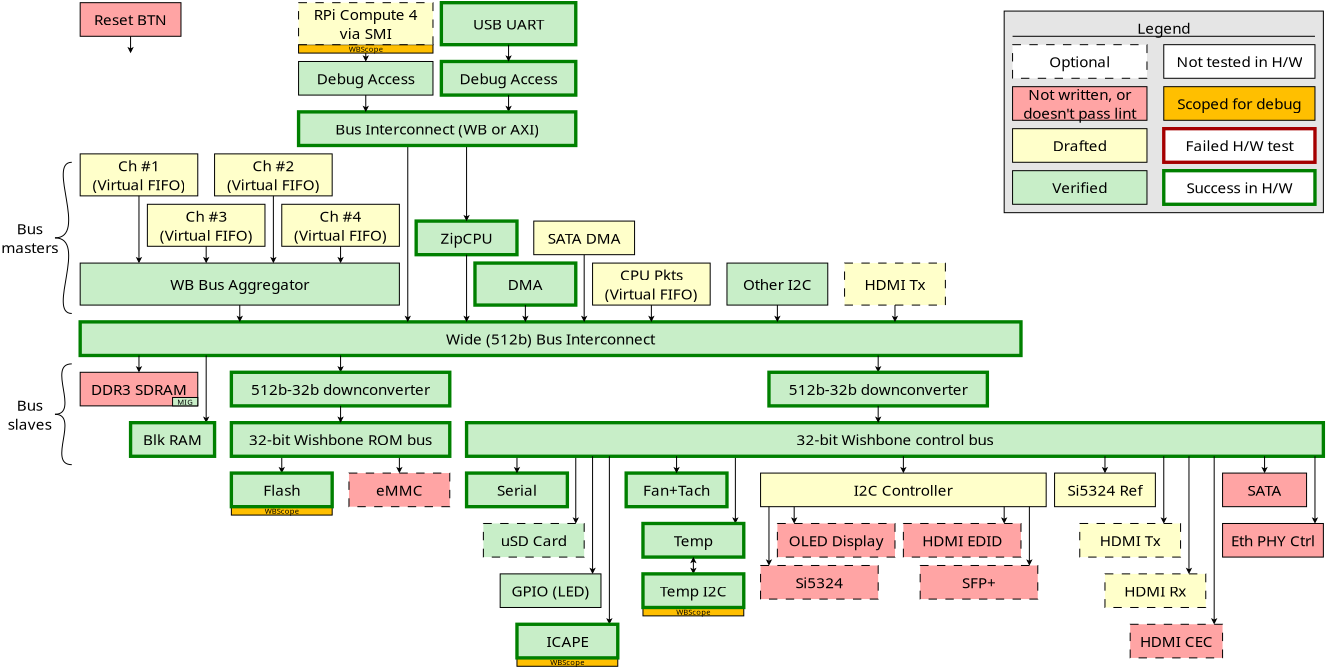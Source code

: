 <?xml version="1.0" encoding="UTF-8"?>
<dia:diagram xmlns:dia="http://www.lysator.liu.se/~alla/dia/">
  <dia:layer name="Background" visible="true" connectable="true" active="true">
    <dia:object type="Standard - Box" version="0" id="O0">
      <dia:attribute name="obj_pos">
        <dia:point val="26,19"/>
      </dia:attribute>
      <dia:attribute name="obj_bb">
        <dia:rectangle val="25.95,18.95;40.05,24.05"/>
      </dia:attribute>
      <dia:attribute name="elem_corner">
        <dia:point val="26,19"/>
      </dia:attribute>
      <dia:attribute name="elem_width">
        <dia:real val="14"/>
      </dia:attribute>
      <dia:attribute name="elem_height">
        <dia:real val="5"/>
      </dia:attribute>
      <dia:attribute name="inner_color">
        <dia:color val="#ffffcaff"/>
      </dia:attribute>
      <dia:attribute name="show_background">
        <dia:boolean val="true"/>
      </dia:attribute>
    </dia:object>
    <dia:object type="Standard - Line" version="0" id="O1">
      <dia:attribute name="obj_pos">
        <dia:point val="33,24"/>
      </dia:attribute>
      <dia:attribute name="obj_bb">
        <dia:rectangle val="32.638,23.95;33.362,32.05"/>
      </dia:attribute>
      <dia:attribute name="conn_endpoints">
        <dia:point val="33,24"/>
        <dia:point val="33,32"/>
      </dia:attribute>
      <dia:attribute name="numcp">
        <dia:int val="1"/>
      </dia:attribute>
      <dia:attribute name="end_arrow">
        <dia:enum val="22"/>
      </dia:attribute>
      <dia:attribute name="end_arrow_length">
        <dia:real val="0.5"/>
      </dia:attribute>
      <dia:attribute name="end_arrow_width">
        <dia:real val="0.5"/>
      </dia:attribute>
      <dia:connections>
        <dia:connection handle="0" to="O0" connection="6"/>
      </dia:connections>
    </dia:object>
    <dia:object type="Standard - Box" version="0" id="O2">
      <dia:attribute name="obj_pos">
        <dia:point val="18,25"/>
      </dia:attribute>
      <dia:attribute name="obj_bb">
        <dia:rectangle val="17.95,24.95;32.05,30.05"/>
      </dia:attribute>
      <dia:attribute name="elem_corner">
        <dia:point val="18,25"/>
      </dia:attribute>
      <dia:attribute name="elem_width">
        <dia:real val="14"/>
      </dia:attribute>
      <dia:attribute name="elem_height">
        <dia:real val="5"/>
      </dia:attribute>
      <dia:attribute name="inner_color">
        <dia:color val="#ffffcaff"/>
      </dia:attribute>
      <dia:attribute name="show_background">
        <dia:boolean val="true"/>
      </dia:attribute>
    </dia:object>
    <dia:object type="Standard - Text" version="1" id="O3">
      <dia:attribute name="obj_pos">
        <dia:point val="25,27.5"/>
      </dia:attribute>
      <dia:attribute name="obj_bb">
        <dia:rectangle val="19.039,25.32;30.961,29.68"/>
      </dia:attribute>
      <dia:attribute name="text">
        <dia:composite type="text">
          <dia:attribute name="string">
            <dia:string>#Ch #3
(Virtual FIFO)#</dia:string>
          </dia:attribute>
          <dia:attribute name="font">
            <dia:font family="sans" style="0" name="Helvetica"/>
          </dia:attribute>
          <dia:attribute name="height">
            <dia:real val="2.258"/>
          </dia:attribute>
          <dia:attribute name="pos">
            <dia:point val="25,26.996"/>
          </dia:attribute>
          <dia:attribute name="color">
            <dia:color val="#000000ff"/>
          </dia:attribute>
          <dia:attribute name="alignment">
            <dia:enum val="1"/>
          </dia:attribute>
        </dia:composite>
      </dia:attribute>
      <dia:attribute name="valign">
        <dia:enum val="2"/>
      </dia:attribute>
      <dia:connections>
        <dia:connection handle="0" to="O2" connection="8"/>
      </dia:connections>
    </dia:object>
    <dia:object type="Standard - Box" version="0" id="O4">
      <dia:attribute name="obj_pos">
        <dia:point val="34,25"/>
      </dia:attribute>
      <dia:attribute name="obj_bb">
        <dia:rectangle val="33.95,24.95;48.05,30.05"/>
      </dia:attribute>
      <dia:attribute name="elem_corner">
        <dia:point val="34,25"/>
      </dia:attribute>
      <dia:attribute name="elem_width">
        <dia:real val="14"/>
      </dia:attribute>
      <dia:attribute name="elem_height">
        <dia:real val="5"/>
      </dia:attribute>
      <dia:attribute name="inner_color">
        <dia:color val="#ffffcaff"/>
      </dia:attribute>
      <dia:attribute name="show_background">
        <dia:boolean val="true"/>
      </dia:attribute>
    </dia:object>
    <dia:object type="Standard - Text" version="1" id="O5">
      <dia:attribute name="obj_pos">
        <dia:point val="41,27.5"/>
      </dia:attribute>
      <dia:attribute name="obj_bb">
        <dia:rectangle val="35.039,25.32;46.961,29.68"/>
      </dia:attribute>
      <dia:attribute name="text">
        <dia:composite type="text">
          <dia:attribute name="string">
            <dia:string>#Ch #4
(Virtual FIFO)#</dia:string>
          </dia:attribute>
          <dia:attribute name="font">
            <dia:font family="sans" style="0" name="Helvetica"/>
          </dia:attribute>
          <dia:attribute name="height">
            <dia:real val="2.258"/>
          </dia:attribute>
          <dia:attribute name="pos">
            <dia:point val="41,26.996"/>
          </dia:attribute>
          <dia:attribute name="color">
            <dia:color val="#000000ff"/>
          </dia:attribute>
          <dia:attribute name="alignment">
            <dia:enum val="1"/>
          </dia:attribute>
        </dia:composite>
      </dia:attribute>
      <dia:attribute name="valign">
        <dia:enum val="2"/>
      </dia:attribute>
      <dia:connections>
        <dia:connection handle="0" to="O4" connection="8"/>
      </dia:connections>
    </dia:object>
    <dia:object type="Standard - Box" version="0" id="O6">
      <dia:attribute name="obj_pos">
        <dia:point val="10,19"/>
      </dia:attribute>
      <dia:attribute name="obj_bb">
        <dia:rectangle val="9.95,18.95;24.05,24.05"/>
      </dia:attribute>
      <dia:attribute name="elem_corner">
        <dia:point val="10,19"/>
      </dia:attribute>
      <dia:attribute name="elem_width">
        <dia:real val="14"/>
      </dia:attribute>
      <dia:attribute name="elem_height">
        <dia:real val="5"/>
      </dia:attribute>
      <dia:attribute name="inner_color">
        <dia:color val="#ffffcaff"/>
      </dia:attribute>
      <dia:attribute name="show_background">
        <dia:boolean val="true"/>
      </dia:attribute>
    </dia:object>
    <dia:object type="Standard - Text" version="1" id="O7">
      <dia:attribute name="obj_pos">
        <dia:point val="17,21.5"/>
      </dia:attribute>
      <dia:attribute name="obj_bb">
        <dia:rectangle val="11.039,19.32;22.961,23.68"/>
      </dia:attribute>
      <dia:attribute name="text">
        <dia:composite type="text">
          <dia:attribute name="string">
            <dia:string>#Ch #1
(Virtual FIFO)#</dia:string>
          </dia:attribute>
          <dia:attribute name="font">
            <dia:font family="sans" style="0" name="Helvetica"/>
          </dia:attribute>
          <dia:attribute name="height">
            <dia:real val="2.258"/>
          </dia:attribute>
          <dia:attribute name="pos">
            <dia:point val="17,20.996"/>
          </dia:attribute>
          <dia:attribute name="color">
            <dia:color val="#000000ff"/>
          </dia:attribute>
          <dia:attribute name="alignment">
            <dia:enum val="1"/>
          </dia:attribute>
        </dia:composite>
      </dia:attribute>
      <dia:attribute name="valign">
        <dia:enum val="2"/>
      </dia:attribute>
      <dia:connections>
        <dia:connection handle="0" to="O6" connection="8"/>
      </dia:connections>
    </dia:object>
    <dia:object type="Standard - Text" version="1" id="O8">
      <dia:attribute name="obj_pos">
        <dia:point val="33,21.5"/>
      </dia:attribute>
      <dia:attribute name="obj_bb">
        <dia:rectangle val="27.039,19.32;38.961,23.68"/>
      </dia:attribute>
      <dia:attribute name="text">
        <dia:composite type="text">
          <dia:attribute name="string">
            <dia:string>#Ch #2
(Virtual FIFO)#</dia:string>
          </dia:attribute>
          <dia:attribute name="font">
            <dia:font family="sans" style="0" name="Helvetica"/>
          </dia:attribute>
          <dia:attribute name="height">
            <dia:real val="2.258"/>
          </dia:attribute>
          <dia:attribute name="pos">
            <dia:point val="33,20.996"/>
          </dia:attribute>
          <dia:attribute name="color">
            <dia:color val="#000000ff"/>
          </dia:attribute>
          <dia:attribute name="alignment">
            <dia:enum val="1"/>
          </dia:attribute>
        </dia:composite>
      </dia:attribute>
      <dia:attribute name="valign">
        <dia:enum val="2"/>
      </dia:attribute>
      <dia:connections>
        <dia:connection handle="0" to="O0" connection="8"/>
      </dia:connections>
    </dia:object>
    <dia:object type="Standard - Box" version="0" id="O9">
      <dia:attribute name="obj_pos">
        <dia:point val="10,39"/>
      </dia:attribute>
      <dia:attribute name="obj_bb">
        <dia:rectangle val="9.8,38.8;122.2,43.2"/>
      </dia:attribute>
      <dia:attribute name="elem_corner">
        <dia:point val="10,39"/>
      </dia:attribute>
      <dia:attribute name="elem_width">
        <dia:real val="112"/>
      </dia:attribute>
      <dia:attribute name="elem_height">
        <dia:real val="4"/>
      </dia:attribute>
      <dia:attribute name="border_width">
        <dia:real val="0.4"/>
      </dia:attribute>
      <dia:attribute name="border_color">
        <dia:color val="#008000ff"/>
      </dia:attribute>
      <dia:attribute name="inner_color">
        <dia:color val="#c8eec8ff"/>
      </dia:attribute>
      <dia:attribute name="show_background">
        <dia:boolean val="true"/>
      </dia:attribute>
    </dia:object>
    <dia:object type="Standard - Box" version="0" id="O10">
      <dia:attribute name="obj_pos">
        <dia:point val="50,27"/>
      </dia:attribute>
      <dia:attribute name="obj_bb">
        <dia:rectangle val="49.8,26.8;62.2,31.2"/>
      </dia:attribute>
      <dia:attribute name="elem_corner">
        <dia:point val="50,27"/>
      </dia:attribute>
      <dia:attribute name="elem_width">
        <dia:real val="12"/>
      </dia:attribute>
      <dia:attribute name="elem_height">
        <dia:real val="4"/>
      </dia:attribute>
      <dia:attribute name="border_width">
        <dia:real val="0.4"/>
      </dia:attribute>
      <dia:attribute name="border_color">
        <dia:color val="#008000ff"/>
      </dia:attribute>
      <dia:attribute name="inner_color">
        <dia:color val="#c8eec8ff"/>
      </dia:attribute>
      <dia:attribute name="show_background">
        <dia:boolean val="true"/>
      </dia:attribute>
    </dia:object>
    <dia:object type="Standard - Text" version="1" id="O11">
      <dia:attribute name="obj_pos">
        <dia:point val="56,29"/>
      </dia:attribute>
      <dia:attribute name="obj_bb">
        <dia:rectangle val="52.72,27.949;59.28,30.051"/>
      </dia:attribute>
      <dia:attribute name="text">
        <dia:composite type="text">
          <dia:attribute name="string">
            <dia:string>#ZipCPU#</dia:string>
          </dia:attribute>
          <dia:attribute name="font">
            <dia:font family="sans" style="0" name="Helvetica"/>
          </dia:attribute>
          <dia:attribute name="height">
            <dia:real val="2.258"/>
          </dia:attribute>
          <dia:attribute name="pos">
            <dia:point val="56,29.625"/>
          </dia:attribute>
          <dia:attribute name="color">
            <dia:color val="#000000ff"/>
          </dia:attribute>
          <dia:attribute name="alignment">
            <dia:enum val="1"/>
          </dia:attribute>
        </dia:composite>
      </dia:attribute>
      <dia:attribute name="valign">
        <dia:enum val="2"/>
      </dia:attribute>
      <dia:connections>
        <dia:connection handle="0" to="O10" connection="8"/>
      </dia:connections>
    </dia:object>
    <dia:object type="Standard - Box" version="0" id="O12">
      <dia:attribute name="obj_pos">
        <dia:point val="57,32"/>
      </dia:attribute>
      <dia:attribute name="obj_bb">
        <dia:rectangle val="56.8,31.8;69.2,37.2"/>
      </dia:attribute>
      <dia:attribute name="elem_corner">
        <dia:point val="57,32"/>
      </dia:attribute>
      <dia:attribute name="elem_width">
        <dia:real val="12"/>
      </dia:attribute>
      <dia:attribute name="elem_height">
        <dia:real val="5"/>
      </dia:attribute>
      <dia:attribute name="border_width">
        <dia:real val="0.4"/>
      </dia:attribute>
      <dia:attribute name="border_color">
        <dia:color val="#008000ff"/>
      </dia:attribute>
      <dia:attribute name="inner_color">
        <dia:color val="#c8eec8ff"/>
      </dia:attribute>
      <dia:attribute name="show_background">
        <dia:boolean val="true"/>
      </dia:attribute>
    </dia:object>
    <dia:object type="Standard - Text" version="1" id="O13">
      <dia:attribute name="obj_pos">
        <dia:point val="63,34.5"/>
      </dia:attribute>
      <dia:attribute name="obj_bb">
        <dia:rectangle val="60.909,33.449;65.091,35.551"/>
      </dia:attribute>
      <dia:attribute name="text">
        <dia:composite type="text">
          <dia:attribute name="string">
            <dia:string>#DMA#</dia:string>
          </dia:attribute>
          <dia:attribute name="font">
            <dia:font family="sans" style="0" name="Helvetica"/>
          </dia:attribute>
          <dia:attribute name="height">
            <dia:real val="2.258"/>
          </dia:attribute>
          <dia:attribute name="pos">
            <dia:point val="63,35.125"/>
          </dia:attribute>
          <dia:attribute name="color">
            <dia:color val="#000000ff"/>
          </dia:attribute>
          <dia:attribute name="alignment">
            <dia:enum val="1"/>
          </dia:attribute>
        </dia:composite>
      </dia:attribute>
      <dia:attribute name="valign">
        <dia:enum val="2"/>
      </dia:attribute>
      <dia:connections>
        <dia:connection handle="0" to="O12" connection="8"/>
      </dia:connections>
    </dia:object>
    <dia:object type="Standard - Text" version="1" id="O14">
      <dia:attribute name="obj_pos">
        <dia:point val="66,41"/>
      </dia:attribute>
      <dia:attribute name="obj_bb">
        <dia:rectangle val="52.521,39.949;79.479,42.051"/>
      </dia:attribute>
      <dia:attribute name="text">
        <dia:composite type="text">
          <dia:attribute name="string">
            <dia:string>#Wide (512b) Bus Interconnect#</dia:string>
          </dia:attribute>
          <dia:attribute name="font">
            <dia:font family="sans" style="0" name="Helvetica"/>
          </dia:attribute>
          <dia:attribute name="height">
            <dia:real val="2.258"/>
          </dia:attribute>
          <dia:attribute name="pos">
            <dia:point val="66,41.625"/>
          </dia:attribute>
          <dia:attribute name="color">
            <dia:color val="#000000ff"/>
          </dia:attribute>
          <dia:attribute name="alignment">
            <dia:enum val="1"/>
          </dia:attribute>
        </dia:composite>
      </dia:attribute>
      <dia:attribute name="valign">
        <dia:enum val="2"/>
      </dia:attribute>
      <dia:connections>
        <dia:connection handle="0" to="O9" connection="8"/>
      </dia:connections>
    </dia:object>
    <dia:object type="Standard - Box" version="0" id="O15">
      <dia:attribute name="obj_pos">
        <dia:point val="10,45"/>
      </dia:attribute>
      <dia:attribute name="obj_bb">
        <dia:rectangle val="9.95,44.95;24.05,49.05"/>
      </dia:attribute>
      <dia:attribute name="elem_corner">
        <dia:point val="10,45"/>
      </dia:attribute>
      <dia:attribute name="elem_width">
        <dia:real val="14.0"/>
      </dia:attribute>
      <dia:attribute name="elem_height">
        <dia:real val="4"/>
      </dia:attribute>
      <dia:attribute name="inner_color">
        <dia:color val="#ffa4a4ff"/>
      </dia:attribute>
      <dia:attribute name="show_background">
        <dia:boolean val="true"/>
      </dia:attribute>
    </dia:object>
    <dia:object type="Standard - Text" version="1" id="O16">
      <dia:attribute name="obj_pos">
        <dia:point val="17,47"/>
      </dia:attribute>
      <dia:attribute name="obj_bb">
        <dia:rectangle val="10.864,45.949;23.136,48.051"/>
      </dia:attribute>
      <dia:attribute name="text">
        <dia:composite type="text">
          <dia:attribute name="string">
            <dia:string>#DDR3 SDRAM#</dia:string>
          </dia:attribute>
          <dia:attribute name="font">
            <dia:font family="sans" style="0" name="Helvetica"/>
          </dia:attribute>
          <dia:attribute name="height">
            <dia:real val="2.258"/>
          </dia:attribute>
          <dia:attribute name="pos">
            <dia:point val="17,47.625"/>
          </dia:attribute>
          <dia:attribute name="color">
            <dia:color val="#000000ff"/>
          </dia:attribute>
          <dia:attribute name="alignment">
            <dia:enum val="1"/>
          </dia:attribute>
        </dia:composite>
      </dia:attribute>
      <dia:attribute name="valign">
        <dia:enum val="2"/>
      </dia:attribute>
      <dia:connections>
        <dia:connection handle="0" to="O15" connection="8"/>
      </dia:connections>
    </dia:object>
    <dia:object type="Standard - Line" version="0" id="O17">
      <dia:attribute name="obj_pos">
        <dia:point val="25,30"/>
      </dia:attribute>
      <dia:attribute name="obj_bb">
        <dia:rectangle val="24.638,29.95;25.362,32.05"/>
      </dia:attribute>
      <dia:attribute name="conn_endpoints">
        <dia:point val="25,30"/>
        <dia:point val="25,32"/>
      </dia:attribute>
      <dia:attribute name="numcp">
        <dia:int val="1"/>
      </dia:attribute>
      <dia:attribute name="end_arrow">
        <dia:enum val="22"/>
      </dia:attribute>
      <dia:attribute name="end_arrow_length">
        <dia:real val="0.5"/>
      </dia:attribute>
      <dia:attribute name="end_arrow_width">
        <dia:real val="0.5"/>
      </dia:attribute>
      <dia:connections>
        <dia:connection handle="0" to="O2" connection="6"/>
      </dia:connections>
    </dia:object>
    <dia:object type="Standard - Line" version="0" id="O18">
      <dia:attribute name="obj_pos">
        <dia:point val="41,30"/>
      </dia:attribute>
      <dia:attribute name="obj_bb">
        <dia:rectangle val="40.638,29.95;41.362,32.05"/>
      </dia:attribute>
      <dia:attribute name="conn_endpoints">
        <dia:point val="41,30"/>
        <dia:point val="41,32"/>
      </dia:attribute>
      <dia:attribute name="numcp">
        <dia:int val="1"/>
      </dia:attribute>
      <dia:attribute name="end_arrow">
        <dia:enum val="22"/>
      </dia:attribute>
      <dia:attribute name="end_arrow_length">
        <dia:real val="0.5"/>
      </dia:attribute>
      <dia:attribute name="end_arrow_width">
        <dia:real val="0.5"/>
      </dia:attribute>
      <dia:connections>
        <dia:connection handle="0" to="O4" connection="6"/>
      </dia:connections>
    </dia:object>
    <dia:object type="Standard - Line" version="0" id="O19">
      <dia:attribute name="obj_pos">
        <dia:point val="17,24"/>
      </dia:attribute>
      <dia:attribute name="obj_bb">
        <dia:rectangle val="16.638,23.95;17.362,32.05"/>
      </dia:attribute>
      <dia:attribute name="conn_endpoints">
        <dia:point val="17,24"/>
        <dia:point val="17,32"/>
      </dia:attribute>
      <dia:attribute name="numcp">
        <dia:int val="1"/>
      </dia:attribute>
      <dia:attribute name="end_arrow">
        <dia:enum val="22"/>
      </dia:attribute>
      <dia:attribute name="end_arrow_length">
        <dia:real val="0.5"/>
      </dia:attribute>
      <dia:attribute name="end_arrow_width">
        <dia:real val="0.5"/>
      </dia:attribute>
      <dia:connections>
        <dia:connection handle="0" to="O6" connection="6"/>
      </dia:connections>
    </dia:object>
    <dia:object type="Standard - Line" version="0" id="O20">
      <dia:attribute name="obj_pos">
        <dia:point val="63,37"/>
      </dia:attribute>
      <dia:attribute name="obj_bb">
        <dia:rectangle val="62.638,36.95;63.362,39.05"/>
      </dia:attribute>
      <dia:attribute name="conn_endpoints">
        <dia:point val="63,37"/>
        <dia:point val="63,39"/>
      </dia:attribute>
      <dia:attribute name="numcp">
        <dia:int val="1"/>
      </dia:attribute>
      <dia:attribute name="end_arrow">
        <dia:enum val="22"/>
      </dia:attribute>
      <dia:attribute name="end_arrow_length">
        <dia:real val="0.5"/>
      </dia:attribute>
      <dia:attribute name="end_arrow_width">
        <dia:real val="0.5"/>
      </dia:attribute>
      <dia:connections>
        <dia:connection handle="0" to="O12" connection="6"/>
      </dia:connections>
    </dia:object>
    <dia:object type="Standard - Line" version="0" id="O21">
      <dia:attribute name="obj_pos">
        <dia:point val="56,31"/>
      </dia:attribute>
      <dia:attribute name="obj_bb">
        <dia:rectangle val="55.638,30.95;56.362,39.05"/>
      </dia:attribute>
      <dia:attribute name="conn_endpoints">
        <dia:point val="56,31"/>
        <dia:point val="56,39"/>
      </dia:attribute>
      <dia:attribute name="numcp">
        <dia:int val="1"/>
      </dia:attribute>
      <dia:attribute name="end_arrow">
        <dia:enum val="22"/>
      </dia:attribute>
      <dia:attribute name="end_arrow_length">
        <dia:real val="0.5"/>
      </dia:attribute>
      <dia:attribute name="end_arrow_width">
        <dia:real val="0.5"/>
      </dia:attribute>
      <dia:connections>
        <dia:connection handle="0" to="O10" connection="6"/>
      </dia:connections>
    </dia:object>
    <dia:object type="Standard - Line" version="0" id="O22">
      <dia:attribute name="obj_pos">
        <dia:point val="17,43"/>
      </dia:attribute>
      <dia:attribute name="obj_bb">
        <dia:rectangle val="16.638,42.95;17.362,45.05"/>
      </dia:attribute>
      <dia:attribute name="conn_endpoints">
        <dia:point val="17,43"/>
        <dia:point val="17,45"/>
      </dia:attribute>
      <dia:attribute name="numcp">
        <dia:int val="1"/>
      </dia:attribute>
      <dia:attribute name="end_arrow">
        <dia:enum val="22"/>
      </dia:attribute>
      <dia:attribute name="end_arrow_length">
        <dia:real val="0.5"/>
      </dia:attribute>
      <dia:attribute name="end_arrow_width">
        <dia:real val="0.5"/>
      </dia:attribute>
      <dia:connections>
        <dia:connection handle="1" to="O15" connection="1"/>
      </dia:connections>
    </dia:object>
    <dia:object type="Standard - Line" version="0" id="O23">
      <dia:attribute name="obj_pos">
        <dia:point val="70,31"/>
      </dia:attribute>
      <dia:attribute name="obj_bb">
        <dia:rectangle val="69.638,30.95;70.362,39.05"/>
      </dia:attribute>
      <dia:attribute name="conn_endpoints">
        <dia:point val="70,31"/>
        <dia:point val="70,39"/>
      </dia:attribute>
      <dia:attribute name="numcp">
        <dia:int val="1"/>
      </dia:attribute>
      <dia:attribute name="end_arrow">
        <dia:enum val="22"/>
      </dia:attribute>
      <dia:attribute name="end_arrow_length">
        <dia:real val="0.5"/>
      </dia:attribute>
      <dia:attribute name="end_arrow_width">
        <dia:real val="0.5"/>
      </dia:attribute>
    </dia:object>
    <dia:object type="Standard - Line" version="0" id="O24">
      <dia:attribute name="obj_pos">
        <dia:point val="49,18"/>
      </dia:attribute>
      <dia:attribute name="obj_bb">
        <dia:rectangle val="48.638,17.95;49.362,39.05"/>
      </dia:attribute>
      <dia:attribute name="conn_endpoints">
        <dia:point val="49,18"/>
        <dia:point val="49,39"/>
      </dia:attribute>
      <dia:attribute name="numcp">
        <dia:int val="1"/>
      </dia:attribute>
      <dia:attribute name="end_arrow">
        <dia:enum val="22"/>
      </dia:attribute>
      <dia:attribute name="end_arrow_length">
        <dia:real val="0.5"/>
      </dia:attribute>
      <dia:attribute name="end_arrow_width">
        <dia:real val="0.5"/>
      </dia:attribute>
    </dia:object>
    <dia:object type="Standard - Line" version="0" id="O25">
      <dia:attribute name="obj_pos">
        <dia:point val="56,18"/>
      </dia:attribute>
      <dia:attribute name="obj_bb">
        <dia:rectangle val="55.638,17.95;56.362,27.05"/>
      </dia:attribute>
      <dia:attribute name="conn_endpoints">
        <dia:point val="56,18"/>
        <dia:point val="56,27"/>
      </dia:attribute>
      <dia:attribute name="numcp">
        <dia:int val="1"/>
      </dia:attribute>
      <dia:attribute name="end_arrow">
        <dia:enum val="22"/>
      </dia:attribute>
      <dia:attribute name="end_arrow_length">
        <dia:real val="0.5"/>
      </dia:attribute>
      <dia:attribute name="end_arrow_width">
        <dia:real val="0.5"/>
      </dia:attribute>
      <dia:connections>
        <dia:connection handle="1" to="O10" connection="1"/>
      </dia:connections>
    </dia:object>
    <dia:object type="Standard - Box" version="0" id="O26">
      <dia:attribute name="obj_pos">
        <dia:point val="71,32"/>
      </dia:attribute>
      <dia:attribute name="obj_bb">
        <dia:rectangle val="70.95,31.95;85.05,37.05"/>
      </dia:attribute>
      <dia:attribute name="elem_corner">
        <dia:point val="71,32"/>
      </dia:attribute>
      <dia:attribute name="elem_width">
        <dia:real val="14"/>
      </dia:attribute>
      <dia:attribute name="elem_height">
        <dia:real val="5"/>
      </dia:attribute>
      <dia:attribute name="inner_color">
        <dia:color val="#ffffcaff"/>
      </dia:attribute>
      <dia:attribute name="show_background">
        <dia:boolean val="true"/>
      </dia:attribute>
    </dia:object>
    <dia:object type="Standard - Line" version="0" id="O27">
      <dia:attribute name="obj_pos">
        <dia:point val="78,37"/>
      </dia:attribute>
      <dia:attribute name="obj_bb">
        <dia:rectangle val="77.638,36.95;78.362,39.05"/>
      </dia:attribute>
      <dia:attribute name="conn_endpoints">
        <dia:point val="78,37"/>
        <dia:point val="78,39"/>
      </dia:attribute>
      <dia:attribute name="numcp">
        <dia:int val="1"/>
      </dia:attribute>
      <dia:attribute name="end_arrow">
        <dia:enum val="22"/>
      </dia:attribute>
      <dia:attribute name="end_arrow_length">
        <dia:real val="0.5"/>
      </dia:attribute>
      <dia:attribute name="end_arrow_width">
        <dia:real val="0.5"/>
      </dia:attribute>
      <dia:connections>
        <dia:connection handle="0" to="O26" connection="6"/>
      </dia:connections>
    </dia:object>
    <dia:object type="Standard - Text" version="1" id="O28">
      <dia:attribute name="obj_pos">
        <dia:point val="78,34.5"/>
      </dia:attribute>
      <dia:attribute name="obj_bb">
        <dia:rectangle val="72.039,32.32;83.961,36.68"/>
      </dia:attribute>
      <dia:attribute name="text">
        <dia:composite type="text">
          <dia:attribute name="string">
            <dia:string>#CPU Pkts
(Virtual FIFO)#</dia:string>
          </dia:attribute>
          <dia:attribute name="font">
            <dia:font family="sans" style="0" name="Helvetica"/>
          </dia:attribute>
          <dia:attribute name="height">
            <dia:real val="2.258"/>
          </dia:attribute>
          <dia:attribute name="pos">
            <dia:point val="78,33.996"/>
          </dia:attribute>
          <dia:attribute name="color">
            <dia:color val="#000000ff"/>
          </dia:attribute>
          <dia:attribute name="alignment">
            <dia:enum val="1"/>
          </dia:attribute>
        </dia:composite>
      </dia:attribute>
      <dia:attribute name="valign">
        <dia:enum val="2"/>
      </dia:attribute>
      <dia:connections>
        <dia:connection handle="0" to="O26" connection="8"/>
      </dia:connections>
    </dia:object>
    <dia:object type="Standard - Box" version="0" id="O29">
      <dia:attribute name="obj_pos">
        <dia:point val="87,32"/>
      </dia:attribute>
      <dia:attribute name="obj_bb">
        <dia:rectangle val="86.95,31.95;99.05,37.05"/>
      </dia:attribute>
      <dia:attribute name="elem_corner">
        <dia:point val="87,32"/>
      </dia:attribute>
      <dia:attribute name="elem_width">
        <dia:real val="12"/>
      </dia:attribute>
      <dia:attribute name="elem_height">
        <dia:real val="5"/>
      </dia:attribute>
      <dia:attribute name="inner_color">
        <dia:color val="#c8eec8ff"/>
      </dia:attribute>
      <dia:attribute name="show_background">
        <dia:boolean val="true"/>
      </dia:attribute>
    </dia:object>
    <dia:object type="Standard - Line" version="0" id="O30">
      <dia:attribute name="obj_pos">
        <dia:point val="93,37"/>
      </dia:attribute>
      <dia:attribute name="obj_bb">
        <dia:rectangle val="92.638,36.95;93.362,39.05"/>
      </dia:attribute>
      <dia:attribute name="conn_endpoints">
        <dia:point val="93,37"/>
        <dia:point val="93,39"/>
      </dia:attribute>
      <dia:attribute name="numcp">
        <dia:int val="1"/>
      </dia:attribute>
      <dia:attribute name="end_arrow">
        <dia:enum val="22"/>
      </dia:attribute>
      <dia:attribute name="end_arrow_length">
        <dia:real val="0.5"/>
      </dia:attribute>
      <dia:attribute name="end_arrow_width">
        <dia:real val="0.5"/>
      </dia:attribute>
      <dia:connections>
        <dia:connection handle="0" to="O29" connection="6"/>
      </dia:connections>
    </dia:object>
    <dia:object type="Standard - Text" version="1" id="O31">
      <dia:attribute name="obj_pos">
        <dia:point val="93,34.5"/>
      </dia:attribute>
      <dia:attribute name="obj_bb">
        <dia:rectangle val="88.677,33.449;97.323,35.551"/>
      </dia:attribute>
      <dia:attribute name="text">
        <dia:composite type="text">
          <dia:attribute name="string">
            <dia:string>#Other I2C#</dia:string>
          </dia:attribute>
          <dia:attribute name="font">
            <dia:font family="sans" style="0" name="Helvetica"/>
          </dia:attribute>
          <dia:attribute name="height">
            <dia:real val="2.258"/>
          </dia:attribute>
          <dia:attribute name="pos">
            <dia:point val="93,35.125"/>
          </dia:attribute>
          <dia:attribute name="color">
            <dia:color val="#000000ff"/>
          </dia:attribute>
          <dia:attribute name="alignment">
            <dia:enum val="1"/>
          </dia:attribute>
        </dia:composite>
      </dia:attribute>
      <dia:attribute name="valign">
        <dia:enum val="2"/>
      </dia:attribute>
      <dia:connections>
        <dia:connection handle="0" to="O29" connection="8"/>
      </dia:connections>
    </dia:object>
    <dia:object type="Standard - Box" version="0" id="O32">
      <dia:attribute name="obj_pos">
        <dia:point val="101,32"/>
      </dia:attribute>
      <dia:attribute name="obj_bb">
        <dia:rectangle val="100.95,31.95;113.05,37.05"/>
      </dia:attribute>
      <dia:attribute name="elem_corner">
        <dia:point val="101,32"/>
      </dia:attribute>
      <dia:attribute name="elem_width">
        <dia:real val="12"/>
      </dia:attribute>
      <dia:attribute name="elem_height">
        <dia:real val="5"/>
      </dia:attribute>
      <dia:attribute name="inner_color">
        <dia:color val="#ffffcaff"/>
      </dia:attribute>
      <dia:attribute name="show_background">
        <dia:boolean val="true"/>
      </dia:attribute>
      <dia:attribute name="line_style">
        <dia:enum val="1"/>
      </dia:attribute>
    </dia:object>
    <dia:object type="Standard - Line" version="0" id="O33">
      <dia:attribute name="obj_pos">
        <dia:point val="107,37"/>
      </dia:attribute>
      <dia:attribute name="obj_bb">
        <dia:rectangle val="106.638,36.95;107.362,39.05"/>
      </dia:attribute>
      <dia:attribute name="conn_endpoints">
        <dia:point val="107,37"/>
        <dia:point val="107,39"/>
      </dia:attribute>
      <dia:attribute name="numcp">
        <dia:int val="1"/>
      </dia:attribute>
      <dia:attribute name="end_arrow">
        <dia:enum val="22"/>
      </dia:attribute>
      <dia:attribute name="end_arrow_length">
        <dia:real val="0.5"/>
      </dia:attribute>
      <dia:attribute name="end_arrow_width">
        <dia:real val="0.5"/>
      </dia:attribute>
      <dia:connections>
        <dia:connection handle="0" to="O32" connection="6"/>
      </dia:connections>
    </dia:object>
    <dia:object type="Standard - Text" version="1" id="O34">
      <dia:attribute name="obj_pos">
        <dia:point val="107,34.5"/>
      </dia:attribute>
      <dia:attribute name="obj_bb">
        <dia:rectangle val="103.207,33.449;110.792,35.551"/>
      </dia:attribute>
      <dia:attribute name="text">
        <dia:composite type="text">
          <dia:attribute name="string">
            <dia:string>#HDMI Tx#</dia:string>
          </dia:attribute>
          <dia:attribute name="font">
            <dia:font family="sans" style="0" name="Helvetica"/>
          </dia:attribute>
          <dia:attribute name="height">
            <dia:real val="2.258"/>
          </dia:attribute>
          <dia:attribute name="pos">
            <dia:point val="107,35.125"/>
          </dia:attribute>
          <dia:attribute name="color">
            <dia:color val="#000000ff"/>
          </dia:attribute>
          <dia:attribute name="alignment">
            <dia:enum val="1"/>
          </dia:attribute>
        </dia:composite>
      </dia:attribute>
      <dia:attribute name="valign">
        <dia:enum val="2"/>
      </dia:attribute>
      <dia:connections>
        <dia:connection handle="0" to="O32" connection="8"/>
      </dia:connections>
    </dia:object>
    <dia:object type="Standard - Box" version="0" id="O35">
      <dia:attribute name="obj_pos">
        <dia:point val="10,32"/>
      </dia:attribute>
      <dia:attribute name="obj_bb">
        <dia:rectangle val="9.95,31.95;48.05,37.05"/>
      </dia:attribute>
      <dia:attribute name="elem_corner">
        <dia:point val="10,32"/>
      </dia:attribute>
      <dia:attribute name="elem_width">
        <dia:real val="38"/>
      </dia:attribute>
      <dia:attribute name="elem_height">
        <dia:real val="5"/>
      </dia:attribute>
      <dia:attribute name="inner_color">
        <dia:color val="#c8eec8ff"/>
      </dia:attribute>
      <dia:attribute name="show_background">
        <dia:boolean val="true"/>
      </dia:attribute>
    </dia:object>
    <dia:object type="Standard - Text" version="1" id="O36">
      <dia:attribute name="obj_pos">
        <dia:point val="29,34.5"/>
      </dia:attribute>
      <dia:attribute name="obj_bb">
        <dia:rectangle val="20.174,33.449;37.826,35.551"/>
      </dia:attribute>
      <dia:attribute name="text">
        <dia:composite type="text">
          <dia:attribute name="string">
            <dia:string>#WB Bus Aggregator#</dia:string>
          </dia:attribute>
          <dia:attribute name="font">
            <dia:font family="sans" style="0" name="Helvetica"/>
          </dia:attribute>
          <dia:attribute name="height">
            <dia:real val="2.258"/>
          </dia:attribute>
          <dia:attribute name="pos">
            <dia:point val="29,35.125"/>
          </dia:attribute>
          <dia:attribute name="color">
            <dia:color val="#000000ff"/>
          </dia:attribute>
          <dia:attribute name="alignment">
            <dia:enum val="1"/>
          </dia:attribute>
        </dia:composite>
      </dia:attribute>
      <dia:attribute name="valign">
        <dia:enum val="2"/>
      </dia:attribute>
      <dia:connections>
        <dia:connection handle="0" to="O35" connection="8"/>
      </dia:connections>
    </dia:object>
    <dia:object type="Standard - Line" version="0" id="O37">
      <dia:attribute name="obj_pos">
        <dia:point val="29,37"/>
      </dia:attribute>
      <dia:attribute name="obj_bb">
        <dia:rectangle val="28.638,36.95;29.362,39.05"/>
      </dia:attribute>
      <dia:attribute name="conn_endpoints">
        <dia:point val="29,37"/>
        <dia:point val="29,39"/>
      </dia:attribute>
      <dia:attribute name="numcp">
        <dia:int val="1"/>
      </dia:attribute>
      <dia:attribute name="end_arrow">
        <dia:enum val="22"/>
      </dia:attribute>
      <dia:attribute name="end_arrow_length">
        <dia:real val="0.5"/>
      </dia:attribute>
      <dia:attribute name="end_arrow_width">
        <dia:real val="0.5"/>
      </dia:attribute>
      <dia:connections>
        <dia:connection handle="0" to="O35" connection="6"/>
      </dia:connections>
    </dia:object>
    <dia:object type="Standard - BezierLine" version="0" id="O38">
      <dia:attribute name="obj_pos">
        <dia:point val="9,44"/>
      </dia:attribute>
      <dia:attribute name="obj_bb">
        <dia:rectangle val="6.95,43.95;9.05,50.05"/>
      </dia:attribute>
      <dia:attribute name="bez_points">
        <dia:point val="9,44"/>
        <dia:point val="6,44"/>
        <dia:point val="10,50"/>
        <dia:point val="7,50"/>
      </dia:attribute>
      <dia:attribute name="corner_types">
        <dia:enum val="0"/>
        <dia:enum val="0"/>
      </dia:attribute>
    </dia:object>
    <dia:object type="Standard - BezierLine" version="0" id="O39">
      <dia:attribute name="obj_pos">
        <dia:point val="9,56"/>
      </dia:attribute>
      <dia:attribute name="obj_bb">
        <dia:rectangle val="6.95,49.95;9.05,56.05"/>
      </dia:attribute>
      <dia:attribute name="bez_points">
        <dia:point val="9,56"/>
        <dia:point val="6,56"/>
        <dia:point val="10,50"/>
        <dia:point val="7,50"/>
      </dia:attribute>
      <dia:attribute name="corner_types">
        <dia:enum val="0"/>
        <dia:enum val="0"/>
      </dia:attribute>
    </dia:object>
    <dia:object type="Standard - Text" version="1" id="O40">
      <dia:attribute name="obj_pos">
        <dia:point val="4,50"/>
      </dia:attribute>
      <dia:attribute name="obj_bb">
        <dia:rectangle val="1.165,47.82;6.835,52.18"/>
      </dia:attribute>
      <dia:attribute name="text">
        <dia:composite type="text">
          <dia:attribute name="string">
            <dia:string>#Bus
slaves#</dia:string>
          </dia:attribute>
          <dia:attribute name="font">
            <dia:font family="sans" style="0" name="Helvetica"/>
          </dia:attribute>
          <dia:attribute name="height">
            <dia:real val="2.258"/>
          </dia:attribute>
          <dia:attribute name="pos">
            <dia:point val="4,49.496"/>
          </dia:attribute>
          <dia:attribute name="color">
            <dia:color val="#000000ff"/>
          </dia:attribute>
          <dia:attribute name="alignment">
            <dia:enum val="1"/>
          </dia:attribute>
        </dia:composite>
      </dia:attribute>
      <dia:attribute name="valign">
        <dia:enum val="2"/>
      </dia:attribute>
    </dia:object>
    <dia:object type="Standard - Box" version="0" id="O41">
      <dia:attribute name="obj_pos">
        <dia:point val="120,2"/>
      </dia:attribute>
      <dia:attribute name="obj_bb">
        <dia:rectangle val="119.95,1.95;158.05,26.05"/>
      </dia:attribute>
      <dia:attribute name="elem_corner">
        <dia:point val="120,2"/>
      </dia:attribute>
      <dia:attribute name="elem_width">
        <dia:real val="38"/>
      </dia:attribute>
      <dia:attribute name="elem_height">
        <dia:real val="24"/>
      </dia:attribute>
      <dia:attribute name="inner_color">
        <dia:color val="#e5e5e5ff"/>
      </dia:attribute>
      <dia:attribute name="show_background">
        <dia:boolean val="true"/>
      </dia:attribute>
    </dia:object>
    <dia:object type="Standard - Box" version="0" id="O42">
      <dia:attribute name="obj_pos">
        <dia:point val="121,21"/>
      </dia:attribute>
      <dia:attribute name="obj_bb">
        <dia:rectangle val="120.95,20.95;137.05,25.05"/>
      </dia:attribute>
      <dia:attribute name="elem_corner">
        <dia:point val="121,21"/>
      </dia:attribute>
      <dia:attribute name="elem_width">
        <dia:real val="16"/>
      </dia:attribute>
      <dia:attribute name="elem_height">
        <dia:real val="4"/>
      </dia:attribute>
      <dia:attribute name="inner_color">
        <dia:color val="#c8eec8ff"/>
      </dia:attribute>
      <dia:attribute name="show_background">
        <dia:boolean val="true"/>
      </dia:attribute>
    </dia:object>
    <dia:object type="Standard - Text" version="1" id="O43">
      <dia:attribute name="obj_pos">
        <dia:point val="129,23"/>
      </dia:attribute>
      <dia:attribute name="obj_bb">
        <dia:rectangle val="125.578,21.949;132.423,24.051"/>
      </dia:attribute>
      <dia:attribute name="text">
        <dia:composite type="text">
          <dia:attribute name="string">
            <dia:string>#Verified#</dia:string>
          </dia:attribute>
          <dia:attribute name="font">
            <dia:font family="sans" style="0" name="Helvetica"/>
          </dia:attribute>
          <dia:attribute name="height">
            <dia:real val="2.258"/>
          </dia:attribute>
          <dia:attribute name="pos">
            <dia:point val="129,23.625"/>
          </dia:attribute>
          <dia:attribute name="color">
            <dia:color val="#000000ff"/>
          </dia:attribute>
          <dia:attribute name="alignment">
            <dia:enum val="1"/>
          </dia:attribute>
        </dia:composite>
      </dia:attribute>
      <dia:attribute name="valign">
        <dia:enum val="2"/>
      </dia:attribute>
      <dia:connections>
        <dia:connection handle="0" to="O42" connection="8"/>
      </dia:connections>
    </dia:object>
    <dia:object type="Standard - Box" version="0" id="O44">
      <dia:attribute name="obj_pos">
        <dia:point val="121,16"/>
      </dia:attribute>
      <dia:attribute name="obj_bb">
        <dia:rectangle val="120.95,15.95;137.05,20.05"/>
      </dia:attribute>
      <dia:attribute name="elem_corner">
        <dia:point val="121,16"/>
      </dia:attribute>
      <dia:attribute name="elem_width">
        <dia:real val="16"/>
      </dia:attribute>
      <dia:attribute name="elem_height">
        <dia:real val="4"/>
      </dia:attribute>
      <dia:attribute name="inner_color">
        <dia:color val="#ffffcaff"/>
      </dia:attribute>
      <dia:attribute name="show_background">
        <dia:boolean val="true"/>
      </dia:attribute>
    </dia:object>
    <dia:object type="Standard - Text" version="1" id="O45">
      <dia:attribute name="obj_pos">
        <dia:point val="129,18"/>
      </dia:attribute>
      <dia:attribute name="obj_bb">
        <dia:rectangle val="125.595,16.949;132.405,19.051"/>
      </dia:attribute>
      <dia:attribute name="text">
        <dia:composite type="text">
          <dia:attribute name="string">
            <dia:string>#Drafted#</dia:string>
          </dia:attribute>
          <dia:attribute name="font">
            <dia:font family="sans" style="0" name="Helvetica"/>
          </dia:attribute>
          <dia:attribute name="height">
            <dia:real val="2.258"/>
          </dia:attribute>
          <dia:attribute name="pos">
            <dia:point val="129,18.625"/>
          </dia:attribute>
          <dia:attribute name="color">
            <dia:color val="#000000ff"/>
          </dia:attribute>
          <dia:attribute name="alignment">
            <dia:enum val="1"/>
          </dia:attribute>
        </dia:composite>
      </dia:attribute>
      <dia:attribute name="valign">
        <dia:enum val="2"/>
      </dia:attribute>
      <dia:connections>
        <dia:connection handle="0" to="O44" connection="8"/>
      </dia:connections>
    </dia:object>
    <dia:object type="Standard - Box" version="0" id="O46">
      <dia:attribute name="obj_pos">
        <dia:point val="121,6"/>
      </dia:attribute>
      <dia:attribute name="obj_bb">
        <dia:rectangle val="120.95,5.95;137.05,10.05"/>
      </dia:attribute>
      <dia:attribute name="elem_corner">
        <dia:point val="121,6"/>
      </dia:attribute>
      <dia:attribute name="elem_width">
        <dia:real val="16"/>
      </dia:attribute>
      <dia:attribute name="elem_height">
        <dia:real val="4"/>
      </dia:attribute>
      <dia:attribute name="show_background">
        <dia:boolean val="true"/>
      </dia:attribute>
      <dia:attribute name="line_style">
        <dia:enum val="1"/>
      </dia:attribute>
    </dia:object>
    <dia:object type="Standard - Text" version="1" id="O47">
      <dia:attribute name="obj_pos">
        <dia:point val="129,8"/>
      </dia:attribute>
      <dia:attribute name="obj_bb">
        <dia:rectangle val="125.18,6.949;132.82,9.051"/>
      </dia:attribute>
      <dia:attribute name="text">
        <dia:composite type="text">
          <dia:attribute name="string">
            <dia:string>#Optional#</dia:string>
          </dia:attribute>
          <dia:attribute name="font">
            <dia:font family="sans" style="0" name="Helvetica"/>
          </dia:attribute>
          <dia:attribute name="height">
            <dia:real val="2.258"/>
          </dia:attribute>
          <dia:attribute name="pos">
            <dia:point val="129,8.625"/>
          </dia:attribute>
          <dia:attribute name="color">
            <dia:color val="#000000ff"/>
          </dia:attribute>
          <dia:attribute name="alignment">
            <dia:enum val="1"/>
          </dia:attribute>
        </dia:composite>
      </dia:attribute>
      <dia:attribute name="valign">
        <dia:enum val="2"/>
      </dia:attribute>
      <dia:connections>
        <dia:connection handle="0" to="O46" connection="8"/>
      </dia:connections>
    </dia:object>
    <dia:object type="Standard - Box" version="0" id="O48">
      <dia:attribute name="obj_pos">
        <dia:point val="121,11"/>
      </dia:attribute>
      <dia:attribute name="obj_bb">
        <dia:rectangle val="120.95,10.95;137.05,15.05"/>
      </dia:attribute>
      <dia:attribute name="elem_corner">
        <dia:point val="121,11"/>
      </dia:attribute>
      <dia:attribute name="elem_width">
        <dia:real val="16"/>
      </dia:attribute>
      <dia:attribute name="elem_height">
        <dia:real val="4"/>
      </dia:attribute>
      <dia:attribute name="inner_color">
        <dia:color val="#ffa4a4ff"/>
      </dia:attribute>
      <dia:attribute name="show_background">
        <dia:boolean val="true"/>
      </dia:attribute>
    </dia:object>
    <dia:object type="Standard - Text" version="1" id="O49">
      <dia:attribute name="obj_pos">
        <dia:point val="129,13"/>
      </dia:attribute>
      <dia:attribute name="obj_bb">
        <dia:rectangle val="121.603,10.82;136.398,15.18"/>
      </dia:attribute>
      <dia:attribute name="text">
        <dia:composite type="text">
          <dia:attribute name="string">
            <dia:string>#Not written, or
doesn't pass lint#</dia:string>
          </dia:attribute>
          <dia:attribute name="font">
            <dia:font family="sans" style="0" name="Helvetica"/>
          </dia:attribute>
          <dia:attribute name="height">
            <dia:real val="2.258"/>
          </dia:attribute>
          <dia:attribute name="pos">
            <dia:point val="129,12.496"/>
          </dia:attribute>
          <dia:attribute name="color">
            <dia:color val="#000000ff"/>
          </dia:attribute>
          <dia:attribute name="alignment">
            <dia:enum val="1"/>
          </dia:attribute>
        </dia:composite>
      </dia:attribute>
      <dia:attribute name="valign">
        <dia:enum val="2"/>
      </dia:attribute>
      <dia:connections>
        <dia:connection handle="0" to="O48" connection="8"/>
      </dia:connections>
    </dia:object>
    <dia:object type="Standard - Text" version="1" id="O50">
      <dia:attribute name="obj_pos">
        <dia:point val="139,4"/>
      </dia:attribute>
      <dia:attribute name="obj_bb">
        <dia:rectangle val="135.683,2.949;142.317,5.051"/>
      </dia:attribute>
      <dia:attribute name="text">
        <dia:composite type="text">
          <dia:attribute name="string">
            <dia:string>#Legend#</dia:string>
          </dia:attribute>
          <dia:attribute name="font">
            <dia:font family="sans" style="0" name="Helvetica"/>
          </dia:attribute>
          <dia:attribute name="height">
            <dia:real val="2.258"/>
          </dia:attribute>
          <dia:attribute name="pos">
            <dia:point val="139,4.625"/>
          </dia:attribute>
          <dia:attribute name="color">
            <dia:color val="#000000ff"/>
          </dia:attribute>
          <dia:attribute name="alignment">
            <dia:enum val="1"/>
          </dia:attribute>
        </dia:composite>
      </dia:attribute>
      <dia:attribute name="valign">
        <dia:enum val="2"/>
      </dia:attribute>
    </dia:object>
    <dia:object type="Standard - Line" version="0" id="O51">
      <dia:attribute name="obj_pos">
        <dia:point val="121,5"/>
      </dia:attribute>
      <dia:attribute name="obj_bb">
        <dia:rectangle val="120.95,4.95;157.05,5.05"/>
      </dia:attribute>
      <dia:attribute name="conn_endpoints">
        <dia:point val="121,5"/>
        <dia:point val="157,5"/>
      </dia:attribute>
      <dia:attribute name="numcp">
        <dia:int val="1"/>
      </dia:attribute>
    </dia:object>
    <dia:object type="Standard - BezierLine" version="0" id="O52">
      <dia:attribute name="obj_pos">
        <dia:point val="9,20"/>
      </dia:attribute>
      <dia:attribute name="obj_bb">
        <dia:rectangle val="6.95,19.95;9.05,29.05"/>
      </dia:attribute>
      <dia:attribute name="bez_points">
        <dia:point val="9,20"/>
        <dia:point val="6,20"/>
        <dia:point val="11,29"/>
        <dia:point val="7,29"/>
      </dia:attribute>
      <dia:attribute name="corner_types">
        <dia:enum val="0"/>
        <dia:enum val="0"/>
      </dia:attribute>
    </dia:object>
    <dia:object type="Standard - BezierLine" version="0" id="O53">
      <dia:attribute name="obj_pos">
        <dia:point val="9,38"/>
      </dia:attribute>
      <dia:attribute name="obj_bb">
        <dia:rectangle val="6.95,28.95;9.05,38.05"/>
      </dia:attribute>
      <dia:attribute name="bez_points">
        <dia:point val="9,38"/>
        <dia:point val="6,38"/>
        <dia:point val="11,29"/>
        <dia:point val="7,29"/>
      </dia:attribute>
      <dia:attribute name="corner_types">
        <dia:enum val="0"/>
        <dia:enum val="0"/>
      </dia:attribute>
    </dia:object>
    <dia:object type="Standard - Text" version="1" id="O54">
      <dia:attribute name="obj_pos">
        <dia:point val="4,29"/>
      </dia:attribute>
      <dia:attribute name="obj_bb">
        <dia:rectangle val="0.346,26.82;7.654,31.18"/>
      </dia:attribute>
      <dia:attribute name="text">
        <dia:composite type="text">
          <dia:attribute name="string">
            <dia:string>#Bus
masters#</dia:string>
          </dia:attribute>
          <dia:attribute name="font">
            <dia:font family="sans" style="0" name="Helvetica"/>
          </dia:attribute>
          <dia:attribute name="height">
            <dia:real val="2.258"/>
          </dia:attribute>
          <dia:attribute name="pos">
            <dia:point val="4,28.496"/>
          </dia:attribute>
          <dia:attribute name="color">
            <dia:color val="#000000ff"/>
          </dia:attribute>
          <dia:attribute name="alignment">
            <dia:enum val="1"/>
          </dia:attribute>
        </dia:composite>
      </dia:attribute>
      <dia:attribute name="valign">
        <dia:enum val="2"/>
      </dia:attribute>
    </dia:object>
    <dia:object type="Standard - Box" version="0" id="O55">
      <dia:attribute name="obj_pos">
        <dia:point val="64,27"/>
      </dia:attribute>
      <dia:attribute name="obj_bb">
        <dia:rectangle val="63.95,26.95;76.05,31.05"/>
      </dia:attribute>
      <dia:attribute name="elem_corner">
        <dia:point val="64,27"/>
      </dia:attribute>
      <dia:attribute name="elem_width">
        <dia:real val="12"/>
      </dia:attribute>
      <dia:attribute name="elem_height">
        <dia:real val="4"/>
      </dia:attribute>
      <dia:attribute name="inner_color">
        <dia:color val="#ffffcaff"/>
      </dia:attribute>
      <dia:attribute name="show_background">
        <dia:boolean val="true"/>
      </dia:attribute>
    </dia:object>
    <dia:object type="Standard - Text" version="1" id="O56">
      <dia:attribute name="obj_pos">
        <dia:point val="70,29"/>
      </dia:attribute>
      <dia:attribute name="obj_bb">
        <dia:rectangle val="65.385,27.949;74.615,30.051"/>
      </dia:attribute>
      <dia:attribute name="text">
        <dia:composite type="text">
          <dia:attribute name="string">
            <dia:string>#SATA DMA#</dia:string>
          </dia:attribute>
          <dia:attribute name="font">
            <dia:font family="sans" style="0" name="Helvetica"/>
          </dia:attribute>
          <dia:attribute name="height">
            <dia:real val="2.258"/>
          </dia:attribute>
          <dia:attribute name="pos">
            <dia:point val="70,29.625"/>
          </dia:attribute>
          <dia:attribute name="color">
            <dia:color val="#000000ff"/>
          </dia:attribute>
          <dia:attribute name="alignment">
            <dia:enum val="1"/>
          </dia:attribute>
        </dia:composite>
      </dia:attribute>
      <dia:attribute name="valign">
        <dia:enum val="2"/>
      </dia:attribute>
      <dia:connections>
        <dia:connection handle="0" to="O55" connection="8"/>
      </dia:connections>
    </dia:object>
    <dia:object type="Standard - Box" version="0" id="O57">
      <dia:attribute name="obj_pos">
        <dia:point val="53,8"/>
      </dia:attribute>
      <dia:attribute name="obj_bb">
        <dia:rectangle val="52.8,7.8;69.2,12.2"/>
      </dia:attribute>
      <dia:attribute name="elem_corner">
        <dia:point val="53,8"/>
      </dia:attribute>
      <dia:attribute name="elem_width">
        <dia:real val="16"/>
      </dia:attribute>
      <dia:attribute name="elem_height">
        <dia:real val="4"/>
      </dia:attribute>
      <dia:attribute name="border_width">
        <dia:real val="0.4"/>
      </dia:attribute>
      <dia:attribute name="border_color">
        <dia:color val="#008000ff"/>
      </dia:attribute>
      <dia:attribute name="inner_color">
        <dia:color val="#c8eec8ff"/>
      </dia:attribute>
      <dia:attribute name="show_background">
        <dia:boolean val="true"/>
      </dia:attribute>
    </dia:object>
    <dia:object type="Standard - Text" version="1" id="O58">
      <dia:attribute name="obj_pos">
        <dia:point val="61,10"/>
      </dia:attribute>
      <dia:attribute name="obj_bb">
        <dia:rectangle val="54.653,8.949;67.347,11.051"/>
      </dia:attribute>
      <dia:attribute name="text">
        <dia:composite type="text">
          <dia:attribute name="string">
            <dia:string>#Debug Access#</dia:string>
          </dia:attribute>
          <dia:attribute name="font">
            <dia:font family="sans" style="0" name="Helvetica"/>
          </dia:attribute>
          <dia:attribute name="height">
            <dia:real val="2.258"/>
          </dia:attribute>
          <dia:attribute name="pos">
            <dia:point val="61,10.625"/>
          </dia:attribute>
          <dia:attribute name="color">
            <dia:color val="#000000ff"/>
          </dia:attribute>
          <dia:attribute name="alignment">
            <dia:enum val="1"/>
          </dia:attribute>
        </dia:composite>
      </dia:attribute>
      <dia:attribute name="valign">
        <dia:enum val="2"/>
      </dia:attribute>
      <dia:connections>
        <dia:connection handle="0" to="O57" connection="8"/>
      </dia:connections>
    </dia:object>
    <dia:object type="Standard - Line" version="0" id="O59">
      <dia:attribute name="obj_pos">
        <dia:point val="61,12"/>
      </dia:attribute>
      <dia:attribute name="obj_bb">
        <dia:rectangle val="60.638,11.95;61.362,14.05"/>
      </dia:attribute>
      <dia:attribute name="conn_endpoints">
        <dia:point val="61,12"/>
        <dia:point val="61,14"/>
      </dia:attribute>
      <dia:attribute name="numcp">
        <dia:int val="1"/>
      </dia:attribute>
      <dia:attribute name="end_arrow">
        <dia:enum val="22"/>
      </dia:attribute>
      <dia:attribute name="end_arrow_length">
        <dia:real val="0.5"/>
      </dia:attribute>
      <dia:attribute name="end_arrow_width">
        <dia:real val="0.5"/>
      </dia:attribute>
      <dia:connections>
        <dia:connection handle="0" to="O57" connection="6"/>
      </dia:connections>
    </dia:object>
    <dia:object type="Standard - Box" version="0" id="O60">
      <dia:attribute name="obj_pos">
        <dia:point val="36,14"/>
      </dia:attribute>
      <dia:attribute name="obj_bb">
        <dia:rectangle val="35.8,13.8;69.2,18.2"/>
      </dia:attribute>
      <dia:attribute name="elem_corner">
        <dia:point val="36,14"/>
      </dia:attribute>
      <dia:attribute name="elem_width">
        <dia:real val="33"/>
      </dia:attribute>
      <dia:attribute name="elem_height">
        <dia:real val="4"/>
      </dia:attribute>
      <dia:attribute name="border_width">
        <dia:real val="0.4"/>
      </dia:attribute>
      <dia:attribute name="border_color">
        <dia:color val="#008000ff"/>
      </dia:attribute>
      <dia:attribute name="inner_color">
        <dia:color val="#c8eec8ff"/>
      </dia:attribute>
      <dia:attribute name="show_background">
        <dia:boolean val="true"/>
      </dia:attribute>
    </dia:object>
    <dia:object type="Standard - Text" version="1" id="O61">
      <dia:attribute name="obj_pos">
        <dia:point val="52.5,16"/>
      </dia:attribute>
      <dia:attribute name="obj_bb">
        <dia:rectangle val="39.346,14.949;65.654,17.051"/>
      </dia:attribute>
      <dia:attribute name="text">
        <dia:composite type="text">
          <dia:attribute name="string">
            <dia:string>#Bus Interconnect (WB or AXI)#</dia:string>
          </dia:attribute>
          <dia:attribute name="font">
            <dia:font family="sans" style="0" name="Helvetica"/>
          </dia:attribute>
          <dia:attribute name="height">
            <dia:real val="2.258"/>
          </dia:attribute>
          <dia:attribute name="pos">
            <dia:point val="52.5,16.625"/>
          </dia:attribute>
          <dia:attribute name="color">
            <dia:color val="#000000ff"/>
          </dia:attribute>
          <dia:attribute name="alignment">
            <dia:enum val="1"/>
          </dia:attribute>
        </dia:composite>
      </dia:attribute>
      <dia:attribute name="valign">
        <dia:enum val="2"/>
      </dia:attribute>
      <dia:connections>
        <dia:connection handle="0" to="O60" connection="8"/>
      </dia:connections>
    </dia:object>
    <dia:object type="Standard - Box" version="0" id="O62">
      <dia:attribute name="obj_pos">
        <dia:point val="10,1"/>
      </dia:attribute>
      <dia:attribute name="obj_bb">
        <dia:rectangle val="9.95,0.95;22.05,5.05"/>
      </dia:attribute>
      <dia:attribute name="elem_corner">
        <dia:point val="10,1"/>
      </dia:attribute>
      <dia:attribute name="elem_width">
        <dia:real val="12"/>
      </dia:attribute>
      <dia:attribute name="elem_height">
        <dia:real val="4"/>
      </dia:attribute>
      <dia:attribute name="inner_color">
        <dia:color val="#ffa4a4ff"/>
      </dia:attribute>
      <dia:attribute name="show_background">
        <dia:boolean val="true"/>
      </dia:attribute>
    </dia:object>
    <dia:object type="Standard - Line" version="0" id="O63">
      <dia:attribute name="obj_pos">
        <dia:point val="16,5"/>
      </dia:attribute>
      <dia:attribute name="obj_bb">
        <dia:rectangle val="15.638,4.95;16.362,7.05"/>
      </dia:attribute>
      <dia:attribute name="conn_endpoints">
        <dia:point val="16,5"/>
        <dia:point val="16,7"/>
      </dia:attribute>
      <dia:attribute name="numcp">
        <dia:int val="1"/>
      </dia:attribute>
      <dia:attribute name="end_arrow">
        <dia:enum val="22"/>
      </dia:attribute>
      <dia:attribute name="end_arrow_length">
        <dia:real val="0.5"/>
      </dia:attribute>
      <dia:attribute name="end_arrow_width">
        <dia:real val="0.5"/>
      </dia:attribute>
      <dia:connections>
        <dia:connection handle="0" to="O62" connection="6"/>
      </dia:connections>
    </dia:object>
    <dia:object type="Standard - Text" version="1" id="O64">
      <dia:attribute name="obj_pos">
        <dia:point val="16,3"/>
      </dia:attribute>
      <dia:attribute name="obj_bb">
        <dia:rectangle val="11.345,1.949;20.655,4.051"/>
      </dia:attribute>
      <dia:attribute name="text">
        <dia:composite type="text">
          <dia:attribute name="string">
            <dia:string>#Reset BTN#</dia:string>
          </dia:attribute>
          <dia:attribute name="font">
            <dia:font family="sans" style="0" name="Helvetica"/>
          </dia:attribute>
          <dia:attribute name="height">
            <dia:real val="2.258"/>
          </dia:attribute>
          <dia:attribute name="pos">
            <dia:point val="16,3.625"/>
          </dia:attribute>
          <dia:attribute name="color">
            <dia:color val="#000000ff"/>
          </dia:attribute>
          <dia:attribute name="alignment">
            <dia:enum val="1"/>
          </dia:attribute>
        </dia:composite>
      </dia:attribute>
      <dia:attribute name="valign">
        <dia:enum val="2"/>
      </dia:attribute>
      <dia:connections>
        <dia:connection handle="0" to="O62" connection="8"/>
      </dia:connections>
    </dia:object>
    <dia:object type="Standard - Box" version="0" id="O65">
      <dia:attribute name="obj_pos">
        <dia:point val="36,8"/>
      </dia:attribute>
      <dia:attribute name="obj_bb">
        <dia:rectangle val="35.95,7.95;52.05,12.05"/>
      </dia:attribute>
      <dia:attribute name="elem_corner">
        <dia:point val="36,8"/>
      </dia:attribute>
      <dia:attribute name="elem_width">
        <dia:real val="16"/>
      </dia:attribute>
      <dia:attribute name="elem_height">
        <dia:real val="4"/>
      </dia:attribute>
      <dia:attribute name="inner_color">
        <dia:color val="#c8eec8ff"/>
      </dia:attribute>
      <dia:attribute name="show_background">
        <dia:boolean val="true"/>
      </dia:attribute>
    </dia:object>
    <dia:object type="Standard - Text" version="1" id="O66">
      <dia:attribute name="obj_pos">
        <dia:point val="44,10"/>
      </dia:attribute>
      <dia:attribute name="obj_bb">
        <dia:rectangle val="37.653,8.949;50.347,11.051"/>
      </dia:attribute>
      <dia:attribute name="text">
        <dia:composite type="text">
          <dia:attribute name="string">
            <dia:string>#Debug Access#</dia:string>
          </dia:attribute>
          <dia:attribute name="font">
            <dia:font family="sans" style="0" name="Helvetica"/>
          </dia:attribute>
          <dia:attribute name="height">
            <dia:real val="2.258"/>
          </dia:attribute>
          <dia:attribute name="pos">
            <dia:point val="44,10.625"/>
          </dia:attribute>
          <dia:attribute name="color">
            <dia:color val="#000000ff"/>
          </dia:attribute>
          <dia:attribute name="alignment">
            <dia:enum val="1"/>
          </dia:attribute>
        </dia:composite>
      </dia:attribute>
      <dia:attribute name="valign">
        <dia:enum val="2"/>
      </dia:attribute>
      <dia:connections>
        <dia:connection handle="0" to="O65" connection="8"/>
      </dia:connections>
    </dia:object>
    <dia:object type="Standard - Line" version="0" id="O67">
      <dia:attribute name="obj_pos">
        <dia:point val="44,6"/>
      </dia:attribute>
      <dia:attribute name="obj_bb">
        <dia:rectangle val="43.638,5.95;44.362,8.05"/>
      </dia:attribute>
      <dia:attribute name="conn_endpoints">
        <dia:point val="44,6"/>
        <dia:point val="44,8"/>
      </dia:attribute>
      <dia:attribute name="numcp">
        <dia:int val="1"/>
      </dia:attribute>
      <dia:attribute name="end_arrow">
        <dia:enum val="22"/>
      </dia:attribute>
      <dia:attribute name="end_arrow_length">
        <dia:real val="0.5"/>
      </dia:attribute>
      <dia:attribute name="end_arrow_width">
        <dia:real val="0.5"/>
      </dia:attribute>
      <dia:connections>
        <dia:connection handle="0" to="O163" connection="6"/>
        <dia:connection handle="1" to="O65" connection="1"/>
      </dia:connections>
    </dia:object>
    <dia:object type="Standard - Line" version="0" id="O68">
      <dia:attribute name="obj_pos">
        <dia:point val="44,12"/>
      </dia:attribute>
      <dia:attribute name="obj_bb">
        <dia:rectangle val="43.638,11.95;44.362,14.05"/>
      </dia:attribute>
      <dia:attribute name="conn_endpoints">
        <dia:point val="44,12"/>
        <dia:point val="44,14"/>
      </dia:attribute>
      <dia:attribute name="numcp">
        <dia:int val="1"/>
      </dia:attribute>
      <dia:attribute name="end_arrow">
        <dia:enum val="22"/>
      </dia:attribute>
      <dia:attribute name="end_arrow_length">
        <dia:real val="0.5"/>
      </dia:attribute>
      <dia:attribute name="end_arrow_width">
        <dia:real val="0.5"/>
      </dia:attribute>
      <dia:connections>
        <dia:connection handle="0" to="O65" connection="6"/>
      </dia:connections>
    </dia:object>
    <dia:object type="Standard - Box" version="0" id="O69">
      <dia:attribute name="obj_pos">
        <dia:point val="53,1"/>
      </dia:attribute>
      <dia:attribute name="obj_bb">
        <dia:rectangle val="52.8,0.8;69.2,6.2"/>
      </dia:attribute>
      <dia:attribute name="elem_corner">
        <dia:point val="53,1"/>
      </dia:attribute>
      <dia:attribute name="elem_width">
        <dia:real val="16"/>
      </dia:attribute>
      <dia:attribute name="elem_height">
        <dia:real val="5"/>
      </dia:attribute>
      <dia:attribute name="border_width">
        <dia:real val="0.4"/>
      </dia:attribute>
      <dia:attribute name="border_color">
        <dia:color val="#008000ff"/>
      </dia:attribute>
      <dia:attribute name="inner_color">
        <dia:color val="#c8eec8ff"/>
      </dia:attribute>
      <dia:attribute name="show_background">
        <dia:boolean val="true"/>
      </dia:attribute>
    </dia:object>
    <dia:object type="Standard - Text" version="1" id="O70">
      <dia:attribute name="obj_pos">
        <dia:point val="61,3.5"/>
      </dia:attribute>
      <dia:attribute name="obj_bb">
        <dia:rectangle val="56.463,2.449;65.537,4.551"/>
      </dia:attribute>
      <dia:attribute name="text">
        <dia:composite type="text">
          <dia:attribute name="string">
            <dia:string>#USB UART#</dia:string>
          </dia:attribute>
          <dia:attribute name="font">
            <dia:font family="sans" style="0" name="Helvetica"/>
          </dia:attribute>
          <dia:attribute name="height">
            <dia:real val="2.258"/>
          </dia:attribute>
          <dia:attribute name="pos">
            <dia:point val="61,4.125"/>
          </dia:attribute>
          <dia:attribute name="color">
            <dia:color val="#000000ff"/>
          </dia:attribute>
          <dia:attribute name="alignment">
            <dia:enum val="1"/>
          </dia:attribute>
        </dia:composite>
      </dia:attribute>
      <dia:attribute name="valign">
        <dia:enum val="2"/>
      </dia:attribute>
      <dia:connections>
        <dia:connection handle="0" to="O69" connection="8"/>
      </dia:connections>
    </dia:object>
    <dia:object type="Standard - Line" version="0" id="O71">
      <dia:attribute name="obj_pos">
        <dia:point val="61,6"/>
      </dia:attribute>
      <dia:attribute name="obj_bb">
        <dia:rectangle val="60.638,5.95;61.362,8.05"/>
      </dia:attribute>
      <dia:attribute name="conn_endpoints">
        <dia:point val="61,6"/>
        <dia:point val="61,8"/>
      </dia:attribute>
      <dia:attribute name="numcp">
        <dia:int val="1"/>
      </dia:attribute>
      <dia:attribute name="end_arrow">
        <dia:enum val="22"/>
      </dia:attribute>
      <dia:attribute name="end_arrow_length">
        <dia:real val="0.5"/>
      </dia:attribute>
      <dia:attribute name="end_arrow_width">
        <dia:real val="0.5"/>
      </dia:attribute>
      <dia:connections>
        <dia:connection handle="0" to="O69" connection="6"/>
        <dia:connection handle="1" to="O57" connection="1"/>
      </dia:connections>
    </dia:object>
    <dia:object type="Standard - Line" version="0" id="O72">
      <dia:attribute name="obj_pos">
        <dia:point val="25,43"/>
      </dia:attribute>
      <dia:attribute name="obj_bb">
        <dia:rectangle val="24.638,42.95;25.362,51.05"/>
      </dia:attribute>
      <dia:attribute name="conn_endpoints">
        <dia:point val="25,43"/>
        <dia:point val="25,51"/>
      </dia:attribute>
      <dia:attribute name="numcp">
        <dia:int val="1"/>
      </dia:attribute>
      <dia:attribute name="end_arrow">
        <dia:enum val="22"/>
      </dia:attribute>
      <dia:attribute name="end_arrow_length">
        <dia:real val="0.5"/>
      </dia:attribute>
      <dia:attribute name="end_arrow_width">
        <dia:real val="0.5"/>
      </dia:attribute>
    </dia:object>
    <dia:object type="Standard - Box" version="0" id="O73">
      <dia:attribute name="obj_pos">
        <dia:point val="16,51"/>
      </dia:attribute>
      <dia:attribute name="obj_bb">
        <dia:rectangle val="15.8,50.8;26.2,55.2"/>
      </dia:attribute>
      <dia:attribute name="elem_corner">
        <dia:point val="16,51"/>
      </dia:attribute>
      <dia:attribute name="elem_width">
        <dia:real val="10"/>
      </dia:attribute>
      <dia:attribute name="elem_height">
        <dia:real val="4"/>
      </dia:attribute>
      <dia:attribute name="border_width">
        <dia:real val="0.4"/>
      </dia:attribute>
      <dia:attribute name="border_color">
        <dia:color val="#008000ff"/>
      </dia:attribute>
      <dia:attribute name="inner_color">
        <dia:color val="#c8eec8ff"/>
      </dia:attribute>
      <dia:attribute name="show_background">
        <dia:boolean val="true"/>
      </dia:attribute>
    </dia:object>
    <dia:object type="Standard - Text" version="1" id="O74">
      <dia:attribute name="obj_pos">
        <dia:point val="21,53"/>
      </dia:attribute>
      <dia:attribute name="obj_bb">
        <dia:rectangle val="17.331,51.949;24.669,54.051"/>
      </dia:attribute>
      <dia:attribute name="text">
        <dia:composite type="text">
          <dia:attribute name="string">
            <dia:string>#Blk RAM#</dia:string>
          </dia:attribute>
          <dia:attribute name="font">
            <dia:font family="sans" style="0" name="Helvetica"/>
          </dia:attribute>
          <dia:attribute name="height">
            <dia:real val="2.258"/>
          </dia:attribute>
          <dia:attribute name="pos">
            <dia:point val="21,53.625"/>
          </dia:attribute>
          <dia:attribute name="color">
            <dia:color val="#000000ff"/>
          </dia:attribute>
          <dia:attribute name="alignment">
            <dia:enum val="1"/>
          </dia:attribute>
        </dia:composite>
      </dia:attribute>
      <dia:attribute name="valign">
        <dia:enum val="2"/>
      </dia:attribute>
      <dia:connections>
        <dia:connection handle="0" to="O73" connection="8"/>
      </dia:connections>
    </dia:object>
    <dia:object type="Standard - Line" version="0" id="O75">
      <dia:attribute name="obj_pos">
        <dia:point val="105,43"/>
      </dia:attribute>
      <dia:attribute name="obj_bb">
        <dia:rectangle val="104.638,42.95;105.362,45.05"/>
      </dia:attribute>
      <dia:attribute name="conn_endpoints">
        <dia:point val="105,43"/>
        <dia:point val="105,45"/>
      </dia:attribute>
      <dia:attribute name="numcp">
        <dia:int val="1"/>
      </dia:attribute>
      <dia:attribute name="end_arrow">
        <dia:enum val="22"/>
      </dia:attribute>
      <dia:attribute name="end_arrow_length">
        <dia:real val="0.5"/>
      </dia:attribute>
      <dia:attribute name="end_arrow_width">
        <dia:real val="0.5"/>
      </dia:attribute>
      <dia:connections>
        <dia:connection handle="1" to="O106" connection="1"/>
      </dia:connections>
    </dia:object>
    <dia:object type="Standard - Line" version="0" id="O76">
      <dia:attribute name="obj_pos">
        <dia:point val="41,43"/>
      </dia:attribute>
      <dia:attribute name="obj_bb">
        <dia:rectangle val="40.638,42.95;41.362,45.05"/>
      </dia:attribute>
      <dia:attribute name="conn_endpoints">
        <dia:point val="41,43"/>
        <dia:point val="41,45"/>
      </dia:attribute>
      <dia:attribute name="numcp">
        <dia:int val="1"/>
      </dia:attribute>
      <dia:attribute name="end_arrow">
        <dia:enum val="22"/>
      </dia:attribute>
      <dia:attribute name="end_arrow_length">
        <dia:real val="0.5"/>
      </dia:attribute>
      <dia:attribute name="end_arrow_width">
        <dia:real val="0.5"/>
      </dia:attribute>
    </dia:object>
    <dia:object type="Standard - Box" version="0" id="O77">
      <dia:attribute name="obj_pos">
        <dia:point val="21,48"/>
      </dia:attribute>
      <dia:attribute name="obj_bb">
        <dia:rectangle val="20.95,47.95;24.05,49.05"/>
      </dia:attribute>
      <dia:attribute name="elem_corner">
        <dia:point val="21,48"/>
      </dia:attribute>
      <dia:attribute name="elem_width">
        <dia:real val="3"/>
      </dia:attribute>
      <dia:attribute name="elem_height">
        <dia:real val="1"/>
      </dia:attribute>
      <dia:attribute name="inner_color">
        <dia:color val="#c8eec8ff"/>
      </dia:attribute>
      <dia:attribute name="show_background">
        <dia:boolean val="true"/>
      </dia:attribute>
    </dia:object>
    <dia:object type="Standard - Text" version="1" id="O78">
      <dia:attribute name="obj_pos">
        <dia:point val="22.5,48.5"/>
      </dia:attribute>
      <dia:attribute name="obj_bb">
        <dia:rectangle val="21.626,47.974;23.374,49.026"/>
      </dia:attribute>
      <dia:attribute name="text">
        <dia:composite type="text">
          <dia:attribute name="string">
            <dia:string>#MIG#</dia:string>
          </dia:attribute>
          <dia:attribute name="font">
            <dia:font family="sans" style="0" name="Helvetica"/>
          </dia:attribute>
          <dia:attribute name="height">
            <dia:real val="1.129"/>
          </dia:attribute>
          <dia:attribute name="pos">
            <dia:point val="22.5,48.813"/>
          </dia:attribute>
          <dia:attribute name="color">
            <dia:color val="#000000ff"/>
          </dia:attribute>
          <dia:attribute name="alignment">
            <dia:enum val="1"/>
          </dia:attribute>
        </dia:composite>
      </dia:attribute>
      <dia:attribute name="valign">
        <dia:enum val="2"/>
      </dia:attribute>
      <dia:connections>
        <dia:connection handle="0" to="O77" connection="8"/>
      </dia:connections>
    </dia:object>
    <dia:object type="Standard - Box" version="0" id="O79">
      <dia:attribute name="obj_pos">
        <dia:point val="28,45"/>
      </dia:attribute>
      <dia:attribute name="obj_bb">
        <dia:rectangle val="27.8,44.8;54.2,49.2"/>
      </dia:attribute>
      <dia:attribute name="elem_corner">
        <dia:point val="28,45"/>
      </dia:attribute>
      <dia:attribute name="elem_width">
        <dia:real val="26"/>
      </dia:attribute>
      <dia:attribute name="elem_height">
        <dia:real val="4"/>
      </dia:attribute>
      <dia:attribute name="border_width">
        <dia:real val="0.4"/>
      </dia:attribute>
      <dia:attribute name="border_color">
        <dia:color val="#008000ff"/>
      </dia:attribute>
      <dia:attribute name="inner_color">
        <dia:color val="#c8eec8ff"/>
      </dia:attribute>
      <dia:attribute name="show_background">
        <dia:boolean val="true"/>
      </dia:attribute>
    </dia:object>
    <dia:object type="Standard - Text" version="1" id="O80">
      <dia:attribute name="obj_pos">
        <dia:point val="41,47"/>
      </dia:attribute>
      <dia:attribute name="obj_bb">
        <dia:rectangle val="29.564,45.949;52.436,48.051"/>
      </dia:attribute>
      <dia:attribute name="text">
        <dia:composite type="text">
          <dia:attribute name="string">
            <dia:string>#512b-32b downconverter#</dia:string>
          </dia:attribute>
          <dia:attribute name="font">
            <dia:font family="sans" style="0" name="Helvetica"/>
          </dia:attribute>
          <dia:attribute name="height">
            <dia:real val="2.258"/>
          </dia:attribute>
          <dia:attribute name="pos">
            <dia:point val="41,47.625"/>
          </dia:attribute>
          <dia:attribute name="color">
            <dia:color val="#000000ff"/>
          </dia:attribute>
          <dia:attribute name="alignment">
            <dia:enum val="1"/>
          </dia:attribute>
        </dia:composite>
      </dia:attribute>
      <dia:attribute name="valign">
        <dia:enum val="2"/>
      </dia:attribute>
      <dia:connections>
        <dia:connection handle="0" to="O79" connection="8"/>
      </dia:connections>
    </dia:object>
    <dia:object type="Standard - Line" version="0" id="O81">
      <dia:attribute name="obj_pos">
        <dia:point val="34,55"/>
      </dia:attribute>
      <dia:attribute name="obj_bb">
        <dia:rectangle val="33.638,54.95;34.362,57.05"/>
      </dia:attribute>
      <dia:attribute name="conn_endpoints">
        <dia:point val="34,55"/>
        <dia:point val="34,57"/>
      </dia:attribute>
      <dia:attribute name="numcp">
        <dia:int val="1"/>
      </dia:attribute>
      <dia:attribute name="end_arrow">
        <dia:enum val="22"/>
      </dia:attribute>
      <dia:attribute name="end_arrow_length">
        <dia:real val="0.5"/>
      </dia:attribute>
      <dia:attribute name="end_arrow_width">
        <dia:real val="0.5"/>
      </dia:attribute>
      <dia:connections>
        <dia:connection handle="1" to="O151" connection="1"/>
      </dia:connections>
    </dia:object>
    <dia:object type="Standard - Box" version="0" id="O82">
      <dia:attribute name="obj_pos">
        <dia:point val="42,57"/>
      </dia:attribute>
      <dia:attribute name="obj_bb">
        <dia:rectangle val="41.95,56.95;54.05,61.05"/>
      </dia:attribute>
      <dia:attribute name="elem_corner">
        <dia:point val="42,57"/>
      </dia:attribute>
      <dia:attribute name="elem_width">
        <dia:real val="12"/>
      </dia:attribute>
      <dia:attribute name="elem_height">
        <dia:real val="4"/>
      </dia:attribute>
      <dia:attribute name="inner_color">
        <dia:color val="#ffa4a4ff"/>
      </dia:attribute>
      <dia:attribute name="show_background">
        <dia:boolean val="true"/>
      </dia:attribute>
      <dia:attribute name="line_style">
        <dia:enum val="1"/>
      </dia:attribute>
    </dia:object>
    <dia:object type="Standard - Line" version="0" id="O83">
      <dia:attribute name="obj_pos">
        <dia:point val="48,55"/>
      </dia:attribute>
      <dia:attribute name="obj_bb">
        <dia:rectangle val="47.638,54.95;48.362,57.05"/>
      </dia:attribute>
      <dia:attribute name="conn_endpoints">
        <dia:point val="48,55"/>
        <dia:point val="48,57"/>
      </dia:attribute>
      <dia:attribute name="numcp">
        <dia:int val="1"/>
      </dia:attribute>
      <dia:attribute name="end_arrow">
        <dia:enum val="22"/>
      </dia:attribute>
      <dia:attribute name="end_arrow_length">
        <dia:real val="0.5"/>
      </dia:attribute>
      <dia:attribute name="end_arrow_width">
        <dia:real val="0.5"/>
      </dia:attribute>
      <dia:connections>
        <dia:connection handle="1" to="O82" connection="1"/>
      </dia:connections>
    </dia:object>
    <dia:object type="Standard - Text" version="1" id="O84">
      <dia:attribute name="obj_pos">
        <dia:point val="48,59"/>
      </dia:attribute>
      <dia:attribute name="obj_bb">
        <dia:rectangle val="45.258,57.949;50.742,60.051"/>
      </dia:attribute>
      <dia:attribute name="text">
        <dia:composite type="text">
          <dia:attribute name="string">
            <dia:string>#eMMC#</dia:string>
          </dia:attribute>
          <dia:attribute name="font">
            <dia:font family="sans" style="0" name="Helvetica"/>
          </dia:attribute>
          <dia:attribute name="height">
            <dia:real val="2.258"/>
          </dia:attribute>
          <dia:attribute name="pos">
            <dia:point val="48,59.625"/>
          </dia:attribute>
          <dia:attribute name="color">
            <dia:color val="#000000ff"/>
          </dia:attribute>
          <dia:attribute name="alignment">
            <dia:enum val="1"/>
          </dia:attribute>
        </dia:composite>
      </dia:attribute>
      <dia:attribute name="valign">
        <dia:enum val="2"/>
      </dia:attribute>
      <dia:connections>
        <dia:connection handle="0" to="O82" connection="8"/>
      </dia:connections>
    </dia:object>
    <dia:object type="Standard - Box" version="0" id="O85">
      <dia:attribute name="obj_pos">
        <dia:point val="28,51"/>
      </dia:attribute>
      <dia:attribute name="obj_bb">
        <dia:rectangle val="27.8,50.8;54.2,55.2"/>
      </dia:attribute>
      <dia:attribute name="elem_corner">
        <dia:point val="28,51"/>
      </dia:attribute>
      <dia:attribute name="elem_width">
        <dia:real val="26"/>
      </dia:attribute>
      <dia:attribute name="elem_height">
        <dia:real val="4"/>
      </dia:attribute>
      <dia:attribute name="border_width">
        <dia:real val="0.4"/>
      </dia:attribute>
      <dia:attribute name="border_color">
        <dia:color val="#008000ff"/>
      </dia:attribute>
      <dia:attribute name="inner_color">
        <dia:color val="#c8eec8ff"/>
      </dia:attribute>
      <dia:attribute name="show_background">
        <dia:boolean val="true"/>
      </dia:attribute>
    </dia:object>
    <dia:object type="Standard - Text" version="1" id="O86">
      <dia:attribute name="obj_pos">
        <dia:point val="41,53"/>
      </dia:attribute>
      <dia:attribute name="obj_bb">
        <dia:rectangle val="29.329,51.949;52.671,54.051"/>
      </dia:attribute>
      <dia:attribute name="text">
        <dia:composite type="text">
          <dia:attribute name="string">
            <dia:string>#32-bit Wishbone ROM bus#</dia:string>
          </dia:attribute>
          <dia:attribute name="font">
            <dia:font family="sans" style="0" name="Helvetica"/>
          </dia:attribute>
          <dia:attribute name="height">
            <dia:real val="2.258"/>
          </dia:attribute>
          <dia:attribute name="pos">
            <dia:point val="41,53.625"/>
          </dia:attribute>
          <dia:attribute name="color">
            <dia:color val="#000000ff"/>
          </dia:attribute>
          <dia:attribute name="alignment">
            <dia:enum val="1"/>
          </dia:attribute>
        </dia:composite>
      </dia:attribute>
      <dia:attribute name="valign">
        <dia:enum val="2"/>
      </dia:attribute>
      <dia:connections>
        <dia:connection handle="0" to="O85" connection="8"/>
      </dia:connections>
    </dia:object>
    <dia:object type="Standard - Line" version="0" id="O87">
      <dia:attribute name="obj_pos">
        <dia:point val="41,49"/>
      </dia:attribute>
      <dia:attribute name="obj_bb">
        <dia:rectangle val="40.638,48.95;41.362,51.05"/>
      </dia:attribute>
      <dia:attribute name="conn_endpoints">
        <dia:point val="41,49"/>
        <dia:point val="41,51"/>
      </dia:attribute>
      <dia:attribute name="numcp">
        <dia:int val="1"/>
      </dia:attribute>
      <dia:attribute name="end_arrow">
        <dia:enum val="22"/>
      </dia:attribute>
      <dia:attribute name="end_arrow_length">
        <dia:real val="0.5"/>
      </dia:attribute>
      <dia:attribute name="end_arrow_width">
        <dia:real val="0.5"/>
      </dia:attribute>
      <dia:connections>
        <dia:connection handle="0" to="O79" connection="6"/>
      </dia:connections>
    </dia:object>
    <dia:object type="Standard - Box" version="0" id="O88">
      <dia:attribute name="obj_pos">
        <dia:point val="56,57"/>
      </dia:attribute>
      <dia:attribute name="obj_bb">
        <dia:rectangle val="55.8,56.8;68.2,61.2"/>
      </dia:attribute>
      <dia:attribute name="elem_corner">
        <dia:point val="56,57"/>
      </dia:attribute>
      <dia:attribute name="elem_width">
        <dia:real val="12"/>
      </dia:attribute>
      <dia:attribute name="elem_height">
        <dia:real val="4"/>
      </dia:attribute>
      <dia:attribute name="border_width">
        <dia:real val="0.4"/>
      </dia:attribute>
      <dia:attribute name="border_color">
        <dia:color val="#008000ff"/>
      </dia:attribute>
      <dia:attribute name="inner_color">
        <dia:color val="#c8eec8ff"/>
      </dia:attribute>
      <dia:attribute name="show_background">
        <dia:boolean val="true"/>
      </dia:attribute>
    </dia:object>
    <dia:object type="Standard - Text" version="1" id="O89">
      <dia:attribute name="obj_pos">
        <dia:point val="62,59"/>
      </dia:attribute>
      <dia:attribute name="obj_bb">
        <dia:rectangle val="59.444,57.949;64.556,60.051"/>
      </dia:attribute>
      <dia:attribute name="text">
        <dia:composite type="text">
          <dia:attribute name="string">
            <dia:string>#Serial#</dia:string>
          </dia:attribute>
          <dia:attribute name="font">
            <dia:font family="sans" style="0" name="Helvetica"/>
          </dia:attribute>
          <dia:attribute name="height">
            <dia:real val="2.258"/>
          </dia:attribute>
          <dia:attribute name="pos">
            <dia:point val="62,59.625"/>
          </dia:attribute>
          <dia:attribute name="color">
            <dia:color val="#000000ff"/>
          </dia:attribute>
          <dia:attribute name="alignment">
            <dia:enum val="1"/>
          </dia:attribute>
        </dia:composite>
      </dia:attribute>
      <dia:attribute name="valign">
        <dia:enum val="2"/>
      </dia:attribute>
      <dia:connections>
        <dia:connection handle="0" to="O88" connection="8"/>
      </dia:connections>
    </dia:object>
    <dia:object type="Standard - Box" version="0" id="O90">
      <dia:attribute name="obj_pos">
        <dia:point val="60,69"/>
      </dia:attribute>
      <dia:attribute name="obj_bb">
        <dia:rectangle val="59.95,68.95;72.05,73.05"/>
      </dia:attribute>
      <dia:attribute name="elem_corner">
        <dia:point val="60,69"/>
      </dia:attribute>
      <dia:attribute name="elem_width">
        <dia:real val="12"/>
      </dia:attribute>
      <dia:attribute name="elem_height">
        <dia:real val="4"/>
      </dia:attribute>
      <dia:attribute name="inner_color">
        <dia:color val="#c8eec8ff"/>
      </dia:attribute>
      <dia:attribute name="show_background">
        <dia:boolean val="true"/>
      </dia:attribute>
    </dia:object>
    <dia:object type="Standard - Text" version="1" id="O91">
      <dia:attribute name="obj_pos">
        <dia:point val="66,71"/>
      </dia:attribute>
      <dia:attribute name="obj_bb">
        <dia:rectangle val="61.016,69.949;70.984,72.051"/>
      </dia:attribute>
      <dia:attribute name="text">
        <dia:composite type="text">
          <dia:attribute name="string">
            <dia:string>#GPIO (LED)#</dia:string>
          </dia:attribute>
          <dia:attribute name="font">
            <dia:font family="sans" style="0" name="Helvetica"/>
          </dia:attribute>
          <dia:attribute name="height">
            <dia:real val="2.258"/>
          </dia:attribute>
          <dia:attribute name="pos">
            <dia:point val="66,71.625"/>
          </dia:attribute>
          <dia:attribute name="color">
            <dia:color val="#000000ff"/>
          </dia:attribute>
          <dia:attribute name="alignment">
            <dia:enum val="1"/>
          </dia:attribute>
        </dia:composite>
      </dia:attribute>
      <dia:attribute name="valign">
        <dia:enum val="2"/>
      </dia:attribute>
      <dia:connections>
        <dia:connection handle="0" to="O90" connection="8"/>
      </dia:connections>
    </dia:object>
    <dia:object type="Standard - Line" version="0" id="O92">
      <dia:attribute name="obj_pos">
        <dia:point val="62,55"/>
      </dia:attribute>
      <dia:attribute name="obj_bb">
        <dia:rectangle val="61.638,54.95;62.362,57.05"/>
      </dia:attribute>
      <dia:attribute name="conn_endpoints">
        <dia:point val="62,55"/>
        <dia:point val="62,57"/>
      </dia:attribute>
      <dia:attribute name="numcp">
        <dia:int val="1"/>
      </dia:attribute>
      <dia:attribute name="end_arrow">
        <dia:enum val="22"/>
      </dia:attribute>
      <dia:attribute name="end_arrow_length">
        <dia:real val="0.5"/>
      </dia:attribute>
      <dia:attribute name="end_arrow_width">
        <dia:real val="0.5"/>
      </dia:attribute>
      <dia:connections>
        <dia:connection handle="1" to="O88" connection="1"/>
      </dia:connections>
    </dia:object>
    <dia:object type="Standard - Line" version="0" id="O93">
      <dia:attribute name="obj_pos">
        <dia:point val="88,55"/>
      </dia:attribute>
      <dia:attribute name="obj_bb">
        <dia:rectangle val="87.638,54.95;88.362,63.05"/>
      </dia:attribute>
      <dia:attribute name="conn_endpoints">
        <dia:point val="88,55"/>
        <dia:point val="88,63"/>
      </dia:attribute>
      <dia:attribute name="numcp">
        <dia:int val="1"/>
      </dia:attribute>
      <dia:attribute name="end_arrow">
        <dia:enum val="22"/>
      </dia:attribute>
      <dia:attribute name="end_arrow_length">
        <dia:real val="0.5"/>
      </dia:attribute>
      <dia:attribute name="end_arrow_width">
        <dia:real val="0.5"/>
      </dia:attribute>
    </dia:object>
    <dia:object type="Standard - Line" version="0" id="O94">
      <dia:attribute name="obj_pos">
        <dia:point val="69,55"/>
      </dia:attribute>
      <dia:attribute name="obj_bb">
        <dia:rectangle val="68.638,54.95;69.362,63.05"/>
      </dia:attribute>
      <dia:attribute name="conn_endpoints">
        <dia:point val="69,55"/>
        <dia:point val="69,63"/>
      </dia:attribute>
      <dia:attribute name="numcp">
        <dia:int val="1"/>
      </dia:attribute>
      <dia:attribute name="end_arrow">
        <dia:enum val="22"/>
      </dia:attribute>
      <dia:attribute name="end_arrow_length">
        <dia:real val="0.5"/>
      </dia:attribute>
      <dia:attribute name="end_arrow_width">
        <dia:real val="0.5"/>
      </dia:attribute>
    </dia:object>
    <dia:object type="Standard - Box" version="0" id="O95">
      <dia:attribute name="obj_pos">
        <dia:point val="77,63"/>
      </dia:attribute>
      <dia:attribute name="obj_bb">
        <dia:rectangle val="76.8,62.8;89.2,67.2"/>
      </dia:attribute>
      <dia:attribute name="elem_corner">
        <dia:point val="77,63"/>
      </dia:attribute>
      <dia:attribute name="elem_width">
        <dia:real val="12"/>
      </dia:attribute>
      <dia:attribute name="elem_height">
        <dia:real val="4"/>
      </dia:attribute>
      <dia:attribute name="border_width">
        <dia:real val="0.4"/>
      </dia:attribute>
      <dia:attribute name="border_color">
        <dia:color val="#008000ff"/>
      </dia:attribute>
      <dia:attribute name="inner_color">
        <dia:color val="#c8eec8ff"/>
      </dia:attribute>
      <dia:attribute name="show_background">
        <dia:boolean val="true"/>
      </dia:attribute>
    </dia:object>
    <dia:object type="Standard - Text" version="1" id="O96">
      <dia:attribute name="obj_pos">
        <dia:point val="83,65"/>
      </dia:attribute>
      <dia:attribute name="obj_bb">
        <dia:rectangle val="80.593,63.949;85.407,66.051"/>
      </dia:attribute>
      <dia:attribute name="text">
        <dia:composite type="text">
          <dia:attribute name="string">
            <dia:string>#Temp#</dia:string>
          </dia:attribute>
          <dia:attribute name="font">
            <dia:font family="sans" style="0" name="Helvetica"/>
          </dia:attribute>
          <dia:attribute name="height">
            <dia:real val="2.258"/>
          </dia:attribute>
          <dia:attribute name="pos">
            <dia:point val="83,65.625"/>
          </dia:attribute>
          <dia:attribute name="color">
            <dia:color val="#000000ff"/>
          </dia:attribute>
          <dia:attribute name="alignment">
            <dia:enum val="1"/>
          </dia:attribute>
        </dia:composite>
      </dia:attribute>
      <dia:attribute name="valign">
        <dia:enum val="2"/>
      </dia:attribute>
      <dia:connections>
        <dia:connection handle="0" to="O95" connection="8"/>
      </dia:connections>
    </dia:object>
    <dia:object type="Standard - Box" version="0" id="O97">
      <dia:attribute name="obj_pos">
        <dia:point val="56,51"/>
      </dia:attribute>
      <dia:attribute name="obj_bb">
        <dia:rectangle val="55.8,50.8;158.2,55.2"/>
      </dia:attribute>
      <dia:attribute name="elem_corner">
        <dia:point val="56,51"/>
      </dia:attribute>
      <dia:attribute name="elem_width">
        <dia:real val="102"/>
      </dia:attribute>
      <dia:attribute name="elem_height">
        <dia:real val="4"/>
      </dia:attribute>
      <dia:attribute name="border_width">
        <dia:real val="0.4"/>
      </dia:attribute>
      <dia:attribute name="border_color">
        <dia:color val="#008000ff"/>
      </dia:attribute>
      <dia:attribute name="inner_color">
        <dia:color val="#c8eec8ff"/>
      </dia:attribute>
      <dia:attribute name="show_background">
        <dia:boolean val="true"/>
      </dia:attribute>
    </dia:object>
    <dia:object type="Standard - Text" version="1" id="O98">
      <dia:attribute name="obj_pos">
        <dia:point val="107,53"/>
      </dia:attribute>
      <dia:attribute name="obj_bb">
        <dia:rectangle val="94.316,51.949;119.684,54.051"/>
      </dia:attribute>
      <dia:attribute name="text">
        <dia:composite type="text">
          <dia:attribute name="string">
            <dia:string>#32-bit Wishbone control bus#</dia:string>
          </dia:attribute>
          <dia:attribute name="font">
            <dia:font family="sans" style="0" name="Helvetica"/>
          </dia:attribute>
          <dia:attribute name="height">
            <dia:real val="2.258"/>
          </dia:attribute>
          <dia:attribute name="pos">
            <dia:point val="107,53.625"/>
          </dia:attribute>
          <dia:attribute name="color">
            <dia:color val="#000000ff"/>
          </dia:attribute>
          <dia:attribute name="alignment">
            <dia:enum val="1"/>
          </dia:attribute>
        </dia:composite>
      </dia:attribute>
      <dia:attribute name="valign">
        <dia:enum val="2"/>
      </dia:attribute>
      <dia:connections>
        <dia:connection handle="0" to="O97" connection="8"/>
      </dia:connections>
    </dia:object>
    <dia:object type="Standard - Line" version="0" id="O99">
      <dia:attribute name="obj_pos">
        <dia:point val="83,67"/>
      </dia:attribute>
      <dia:attribute name="obj_bb">
        <dia:rectangle val="82.638,66.95;83.362,69.05"/>
      </dia:attribute>
      <dia:attribute name="conn_endpoints">
        <dia:point val="83,67"/>
        <dia:point val="83,69"/>
      </dia:attribute>
      <dia:attribute name="numcp">
        <dia:int val="1"/>
      </dia:attribute>
      <dia:attribute name="start_arrow">
        <dia:enum val="22"/>
      </dia:attribute>
      <dia:attribute name="start_arrow_length">
        <dia:real val="0.5"/>
      </dia:attribute>
      <dia:attribute name="start_arrow_width">
        <dia:real val="0.5"/>
      </dia:attribute>
      <dia:attribute name="end_arrow">
        <dia:enum val="22"/>
      </dia:attribute>
      <dia:attribute name="end_arrow_length">
        <dia:real val="0.5"/>
      </dia:attribute>
      <dia:attribute name="end_arrow_width">
        <dia:real val="0.5"/>
      </dia:attribute>
      <dia:connections>
        <dia:connection handle="0" to="O95" connection="6"/>
        <dia:connection handle="1" to="O159" connection="1"/>
      </dia:connections>
    </dia:object>
    <dia:object type="Standard - Box" version="0" id="O100">
      <dia:attribute name="obj_pos">
        <dia:point val="58,63"/>
      </dia:attribute>
      <dia:attribute name="obj_bb">
        <dia:rectangle val="57.95,62.95;70.05,67.05"/>
      </dia:attribute>
      <dia:attribute name="elem_corner">
        <dia:point val="58,63"/>
      </dia:attribute>
      <dia:attribute name="elem_width">
        <dia:real val="12"/>
      </dia:attribute>
      <dia:attribute name="elem_height">
        <dia:real val="4"/>
      </dia:attribute>
      <dia:attribute name="inner_color">
        <dia:color val="#c8eec8ff"/>
      </dia:attribute>
      <dia:attribute name="show_background">
        <dia:boolean val="true"/>
      </dia:attribute>
      <dia:attribute name="line_style">
        <dia:enum val="1"/>
      </dia:attribute>
    </dia:object>
    <dia:object type="Standard - Text" version="1" id="O101">
      <dia:attribute name="obj_pos">
        <dia:point val="64,65"/>
      </dia:attribute>
      <dia:attribute name="obj_bb">
        <dia:rectangle val="59.759,63.949;68.241,66.051"/>
      </dia:attribute>
      <dia:attribute name="text">
        <dia:composite type="text">
          <dia:attribute name="string">
            <dia:string>#uSD Card#</dia:string>
          </dia:attribute>
          <dia:attribute name="font">
            <dia:font family="sans" style="0" name="Helvetica"/>
          </dia:attribute>
          <dia:attribute name="height">
            <dia:real val="2.258"/>
          </dia:attribute>
          <dia:attribute name="pos">
            <dia:point val="64,65.625"/>
          </dia:attribute>
          <dia:attribute name="color">
            <dia:color val="#000000ff"/>
          </dia:attribute>
          <dia:attribute name="alignment">
            <dia:enum val="1"/>
          </dia:attribute>
        </dia:composite>
      </dia:attribute>
      <dia:attribute name="valign">
        <dia:enum val="2"/>
      </dia:attribute>
      <dia:connections>
        <dia:connection handle="0" to="O100" connection="8"/>
      </dia:connections>
    </dia:object>
    <dia:object type="Standard - Line" version="0" id="O102">
      <dia:attribute name="obj_pos">
        <dia:point val="71,55"/>
      </dia:attribute>
      <dia:attribute name="obj_bb">
        <dia:rectangle val="70.638,54.95;71.362,69.05"/>
      </dia:attribute>
      <dia:attribute name="conn_endpoints">
        <dia:point val="71,55"/>
        <dia:point val="71,69"/>
      </dia:attribute>
      <dia:attribute name="numcp">
        <dia:int val="1"/>
      </dia:attribute>
      <dia:attribute name="end_arrow">
        <dia:enum val="22"/>
      </dia:attribute>
      <dia:attribute name="end_arrow_length">
        <dia:real val="0.5"/>
      </dia:attribute>
      <dia:attribute name="end_arrow_width">
        <dia:real val="0.5"/>
      </dia:attribute>
    </dia:object>
    <dia:object type="Standard - Box" version="0" id="O103">
      <dia:attribute name="obj_pos">
        <dia:point val="75,57"/>
      </dia:attribute>
      <dia:attribute name="obj_bb">
        <dia:rectangle val="74.8,56.8;87.2,61.2"/>
      </dia:attribute>
      <dia:attribute name="elem_corner">
        <dia:point val="75,57"/>
      </dia:attribute>
      <dia:attribute name="elem_width">
        <dia:real val="12"/>
      </dia:attribute>
      <dia:attribute name="elem_height">
        <dia:real val="4"/>
      </dia:attribute>
      <dia:attribute name="border_width">
        <dia:real val="0.4"/>
      </dia:attribute>
      <dia:attribute name="border_color">
        <dia:color val="#008000ff"/>
      </dia:attribute>
      <dia:attribute name="inner_color">
        <dia:color val="#c8eec8ff"/>
      </dia:attribute>
      <dia:attribute name="show_background">
        <dia:boolean val="true"/>
      </dia:attribute>
    </dia:object>
    <dia:object type="Standard - Text" version="1" id="O104">
      <dia:attribute name="obj_pos">
        <dia:point val="81,59"/>
      </dia:attribute>
      <dia:attribute name="obj_bb">
        <dia:rectangle val="76.656,57.949;85.344,60.051"/>
      </dia:attribute>
      <dia:attribute name="text">
        <dia:composite type="text">
          <dia:attribute name="string">
            <dia:string>#Fan+Tach#</dia:string>
          </dia:attribute>
          <dia:attribute name="font">
            <dia:font family="sans" style="0" name="Helvetica"/>
          </dia:attribute>
          <dia:attribute name="height">
            <dia:real val="2.258"/>
          </dia:attribute>
          <dia:attribute name="pos">
            <dia:point val="81,59.625"/>
          </dia:attribute>
          <dia:attribute name="color">
            <dia:color val="#000000ff"/>
          </dia:attribute>
          <dia:attribute name="alignment">
            <dia:enum val="1"/>
          </dia:attribute>
        </dia:composite>
      </dia:attribute>
      <dia:attribute name="valign">
        <dia:enum val="2"/>
      </dia:attribute>
      <dia:connections>
        <dia:connection handle="0" to="O103" connection="8"/>
      </dia:connections>
    </dia:object>
    <dia:object type="Standard - Line" version="0" id="O105">
      <dia:attribute name="obj_pos">
        <dia:point val="81,55"/>
      </dia:attribute>
      <dia:attribute name="obj_bb">
        <dia:rectangle val="80.638,54.95;81.362,57.05"/>
      </dia:attribute>
      <dia:attribute name="conn_endpoints">
        <dia:point val="81,55"/>
        <dia:point val="81,57"/>
      </dia:attribute>
      <dia:attribute name="numcp">
        <dia:int val="1"/>
      </dia:attribute>
      <dia:attribute name="end_arrow">
        <dia:enum val="22"/>
      </dia:attribute>
      <dia:attribute name="end_arrow_length">
        <dia:real val="0.5"/>
      </dia:attribute>
      <dia:attribute name="end_arrow_width">
        <dia:real val="0.5"/>
      </dia:attribute>
      <dia:connections>
        <dia:connection handle="1" to="O103" connection="1"/>
      </dia:connections>
    </dia:object>
    <dia:object type="Standard - Box" version="0" id="O106">
      <dia:attribute name="obj_pos">
        <dia:point val="92,45"/>
      </dia:attribute>
      <dia:attribute name="obj_bb">
        <dia:rectangle val="91.8,44.8;118.2,49.2"/>
      </dia:attribute>
      <dia:attribute name="elem_corner">
        <dia:point val="92,45"/>
      </dia:attribute>
      <dia:attribute name="elem_width">
        <dia:real val="26"/>
      </dia:attribute>
      <dia:attribute name="elem_height">
        <dia:real val="4"/>
      </dia:attribute>
      <dia:attribute name="border_width">
        <dia:real val="0.4"/>
      </dia:attribute>
      <dia:attribute name="border_color">
        <dia:color val="#008000ff"/>
      </dia:attribute>
      <dia:attribute name="inner_color">
        <dia:color val="#c8eec8ff"/>
      </dia:attribute>
      <dia:attribute name="show_background">
        <dia:boolean val="true"/>
      </dia:attribute>
    </dia:object>
    <dia:object type="Standard - Text" version="1" id="O107">
      <dia:attribute name="obj_pos">
        <dia:point val="105,47"/>
      </dia:attribute>
      <dia:attribute name="obj_bb">
        <dia:rectangle val="93.564,45.949;116.436,48.051"/>
      </dia:attribute>
      <dia:attribute name="text">
        <dia:composite type="text">
          <dia:attribute name="string">
            <dia:string>#512b-32b downconverter#</dia:string>
          </dia:attribute>
          <dia:attribute name="font">
            <dia:font family="sans" style="0" name="Helvetica"/>
          </dia:attribute>
          <dia:attribute name="height">
            <dia:real val="2.258"/>
          </dia:attribute>
          <dia:attribute name="pos">
            <dia:point val="105,47.625"/>
          </dia:attribute>
          <dia:attribute name="color">
            <dia:color val="#000000ff"/>
          </dia:attribute>
          <dia:attribute name="alignment">
            <dia:enum val="1"/>
          </dia:attribute>
        </dia:composite>
      </dia:attribute>
      <dia:attribute name="valign">
        <dia:enum val="2"/>
      </dia:attribute>
      <dia:connections>
        <dia:connection handle="0" to="O106" connection="8"/>
      </dia:connections>
    </dia:object>
    <dia:object type="Standard - Line" version="0" id="O108">
      <dia:attribute name="obj_pos">
        <dia:point val="105,49"/>
      </dia:attribute>
      <dia:attribute name="obj_bb">
        <dia:rectangle val="104.638,48.95;105.362,51.05"/>
      </dia:attribute>
      <dia:attribute name="conn_endpoints">
        <dia:point val="105,49"/>
        <dia:point val="105,51"/>
      </dia:attribute>
      <dia:attribute name="numcp">
        <dia:int val="1"/>
      </dia:attribute>
      <dia:attribute name="end_arrow">
        <dia:enum val="22"/>
      </dia:attribute>
      <dia:attribute name="end_arrow_length">
        <dia:real val="0.5"/>
      </dia:attribute>
      <dia:attribute name="end_arrow_width">
        <dia:real val="0.5"/>
      </dia:attribute>
      <dia:connections>
        <dia:connection handle="0" to="O106" connection="6"/>
      </dia:connections>
    </dia:object>
    <dia:object type="Standard - Line" version="0" id="O109">
      <dia:attribute name="obj_pos">
        <dia:point val="157,55"/>
      </dia:attribute>
      <dia:attribute name="obj_bb">
        <dia:rectangle val="156.638,54.95;157.362,63.05"/>
      </dia:attribute>
      <dia:attribute name="conn_endpoints">
        <dia:point val="157,55"/>
        <dia:point val="157,63"/>
      </dia:attribute>
      <dia:attribute name="numcp">
        <dia:int val="1"/>
      </dia:attribute>
      <dia:attribute name="end_arrow">
        <dia:enum val="22"/>
      </dia:attribute>
      <dia:attribute name="end_arrow_length">
        <dia:real val="0.5"/>
      </dia:attribute>
      <dia:attribute name="end_arrow_width">
        <dia:real val="0.5"/>
      </dia:attribute>
    </dia:object>
    <dia:object type="Standard - Line" version="0" id="O110">
      <dia:attribute name="obj_pos">
        <dia:point val="142,55"/>
      </dia:attribute>
      <dia:attribute name="obj_bb">
        <dia:rectangle val="141.638,54.95;142.362,69.05"/>
      </dia:attribute>
      <dia:attribute name="conn_endpoints">
        <dia:point val="142,55"/>
        <dia:point val="142,69"/>
      </dia:attribute>
      <dia:attribute name="numcp">
        <dia:int val="1"/>
      </dia:attribute>
      <dia:attribute name="end_arrow">
        <dia:enum val="22"/>
      </dia:attribute>
      <dia:attribute name="end_arrow_length">
        <dia:real val="0.5"/>
      </dia:attribute>
      <dia:attribute name="end_arrow_width">
        <dia:real val="0.5"/>
      </dia:attribute>
    </dia:object>
    <dia:object type="Standard - Box" version="0" id="O111">
      <dia:attribute name="obj_pos">
        <dia:point val="129,63"/>
      </dia:attribute>
      <dia:attribute name="obj_bb">
        <dia:rectangle val="128.95,62.95;141.05,67.05"/>
      </dia:attribute>
      <dia:attribute name="elem_corner">
        <dia:point val="129,63"/>
      </dia:attribute>
      <dia:attribute name="elem_width">
        <dia:real val="12"/>
      </dia:attribute>
      <dia:attribute name="elem_height">
        <dia:real val="4"/>
      </dia:attribute>
      <dia:attribute name="inner_color">
        <dia:color val="#ffffcaff"/>
      </dia:attribute>
      <dia:attribute name="show_background">
        <dia:boolean val="true"/>
      </dia:attribute>
      <dia:attribute name="line_style">
        <dia:enum val="1"/>
      </dia:attribute>
    </dia:object>
    <dia:object type="Standard - Text" version="1" id="O112">
      <dia:attribute name="obj_pos">
        <dia:point val="135,65"/>
      </dia:attribute>
      <dia:attribute name="obj_bb">
        <dia:rectangle val="131.208,63.949;138.793,66.051"/>
      </dia:attribute>
      <dia:attribute name="text">
        <dia:composite type="text">
          <dia:attribute name="string">
            <dia:string>#HDMI Tx#</dia:string>
          </dia:attribute>
          <dia:attribute name="font">
            <dia:font family="sans" style="0" name="Helvetica"/>
          </dia:attribute>
          <dia:attribute name="height">
            <dia:real val="2.258"/>
          </dia:attribute>
          <dia:attribute name="pos">
            <dia:point val="135,65.625"/>
          </dia:attribute>
          <dia:attribute name="color">
            <dia:color val="#000000ff"/>
          </dia:attribute>
          <dia:attribute name="alignment">
            <dia:enum val="1"/>
          </dia:attribute>
        </dia:composite>
      </dia:attribute>
      <dia:attribute name="valign">
        <dia:enum val="2"/>
      </dia:attribute>
      <dia:connections>
        <dia:connection handle="0" to="O111" connection="8"/>
      </dia:connections>
    </dia:object>
    <dia:object type="Standard - Line" version="0" id="O113">
      <dia:attribute name="obj_pos">
        <dia:point val="139,55"/>
      </dia:attribute>
      <dia:attribute name="obj_bb">
        <dia:rectangle val="138.638,54.95;139.362,63.05"/>
      </dia:attribute>
      <dia:attribute name="conn_endpoints">
        <dia:point val="139,55"/>
        <dia:point val="139,63"/>
      </dia:attribute>
      <dia:attribute name="numcp">
        <dia:int val="1"/>
      </dia:attribute>
      <dia:attribute name="end_arrow">
        <dia:enum val="22"/>
      </dia:attribute>
      <dia:attribute name="end_arrow_length">
        <dia:real val="0.5"/>
      </dia:attribute>
      <dia:attribute name="end_arrow_width">
        <dia:real val="0.5"/>
      </dia:attribute>
    </dia:object>
    <dia:object type="Standard - Box" version="0" id="O114">
      <dia:attribute name="obj_pos">
        <dia:point val="93,63"/>
      </dia:attribute>
      <dia:attribute name="obj_bb">
        <dia:rectangle val="92.95,62.95;107.05,67.05"/>
      </dia:attribute>
      <dia:attribute name="elem_corner">
        <dia:point val="93,63"/>
      </dia:attribute>
      <dia:attribute name="elem_width">
        <dia:real val="14"/>
      </dia:attribute>
      <dia:attribute name="elem_height">
        <dia:real val="4"/>
      </dia:attribute>
      <dia:attribute name="inner_color">
        <dia:color val="#ffa4a4ff"/>
      </dia:attribute>
      <dia:attribute name="show_background">
        <dia:boolean val="true"/>
      </dia:attribute>
      <dia:attribute name="line_style">
        <dia:enum val="1"/>
      </dia:attribute>
    </dia:object>
    <dia:object type="Standard - Line" version="0" id="O115">
      <dia:attribute name="obj_pos">
        <dia:point val="95,61"/>
      </dia:attribute>
      <dia:attribute name="obj_bb">
        <dia:rectangle val="94.638,60.95;95.362,63.05"/>
      </dia:attribute>
      <dia:attribute name="conn_endpoints">
        <dia:point val="95,61"/>
        <dia:point val="95,63"/>
      </dia:attribute>
      <dia:attribute name="numcp">
        <dia:int val="1"/>
      </dia:attribute>
      <dia:attribute name="end_arrow">
        <dia:enum val="22"/>
      </dia:attribute>
      <dia:attribute name="end_arrow_length">
        <dia:real val="0.5"/>
      </dia:attribute>
      <dia:attribute name="end_arrow_width">
        <dia:real val="0.5"/>
      </dia:attribute>
    </dia:object>
    <dia:object type="Standard - Text" version="1" id="O116">
      <dia:attribute name="obj_pos">
        <dia:point val="100,65"/>
      </dia:attribute>
      <dia:attribute name="obj_bb">
        <dia:rectangle val="93.903,63.949;106.097,66.051"/>
      </dia:attribute>
      <dia:attribute name="text">
        <dia:composite type="text">
          <dia:attribute name="string">
            <dia:string>#OLED Display#</dia:string>
          </dia:attribute>
          <dia:attribute name="font">
            <dia:font family="sans" style="0" name="Helvetica"/>
          </dia:attribute>
          <dia:attribute name="height">
            <dia:real val="2.258"/>
          </dia:attribute>
          <dia:attribute name="pos">
            <dia:point val="100,65.625"/>
          </dia:attribute>
          <dia:attribute name="color">
            <dia:color val="#000000ff"/>
          </dia:attribute>
          <dia:attribute name="alignment">
            <dia:enum val="1"/>
          </dia:attribute>
        </dia:composite>
      </dia:attribute>
      <dia:attribute name="valign">
        <dia:enum val="2"/>
      </dia:attribute>
      <dia:connections>
        <dia:connection handle="0" to="O114" connection="8"/>
      </dia:connections>
    </dia:object>
    <dia:object type="Standard - Box" version="0" id="O117">
      <dia:attribute name="obj_pos">
        <dia:point val="126,57"/>
      </dia:attribute>
      <dia:attribute name="obj_bb">
        <dia:rectangle val="125.95,56.95;138.05,61.05"/>
      </dia:attribute>
      <dia:attribute name="elem_corner">
        <dia:point val="126,57"/>
      </dia:attribute>
      <dia:attribute name="elem_width">
        <dia:real val="12"/>
      </dia:attribute>
      <dia:attribute name="elem_height">
        <dia:real val="4"/>
      </dia:attribute>
      <dia:attribute name="inner_color">
        <dia:color val="#ffffcaff"/>
      </dia:attribute>
      <dia:attribute name="show_background">
        <dia:boolean val="true"/>
      </dia:attribute>
    </dia:object>
    <dia:object type="Standard - Text" version="1" id="O118">
      <dia:attribute name="obj_pos">
        <dia:point val="132,59"/>
      </dia:attribute>
      <dia:attribute name="obj_bb">
        <dia:rectangle val="127.11,57.949;136.89,60.051"/>
      </dia:attribute>
      <dia:attribute name="text">
        <dia:composite type="text">
          <dia:attribute name="string">
            <dia:string>#Si5324 Ref#</dia:string>
          </dia:attribute>
          <dia:attribute name="font">
            <dia:font family="sans" style="0" name="Helvetica"/>
          </dia:attribute>
          <dia:attribute name="height">
            <dia:real val="2.258"/>
          </dia:attribute>
          <dia:attribute name="pos">
            <dia:point val="132,59.625"/>
          </dia:attribute>
          <dia:attribute name="color">
            <dia:color val="#000000ff"/>
          </dia:attribute>
          <dia:attribute name="alignment">
            <dia:enum val="1"/>
          </dia:attribute>
        </dia:composite>
      </dia:attribute>
      <dia:attribute name="valign">
        <dia:enum val="2"/>
      </dia:attribute>
      <dia:connections>
        <dia:connection handle="0" to="O117" connection="8"/>
      </dia:connections>
    </dia:object>
    <dia:object type="Standard - Line" version="0" id="O119">
      <dia:attribute name="obj_pos">
        <dia:point val="132,55"/>
      </dia:attribute>
      <dia:attribute name="obj_bb">
        <dia:rectangle val="131.638,54.95;132.362,57.05"/>
      </dia:attribute>
      <dia:attribute name="conn_endpoints">
        <dia:point val="132,55"/>
        <dia:point val="132,57"/>
      </dia:attribute>
      <dia:attribute name="numcp">
        <dia:int val="1"/>
      </dia:attribute>
      <dia:attribute name="end_arrow">
        <dia:enum val="22"/>
      </dia:attribute>
      <dia:attribute name="end_arrow_length">
        <dia:real val="0.5"/>
      </dia:attribute>
      <dia:attribute name="end_arrow_width">
        <dia:real val="0.5"/>
      </dia:attribute>
      <dia:connections>
        <dia:connection handle="1" to="O117" connection="1"/>
      </dia:connections>
    </dia:object>
    <dia:object type="Standard - Line" version="0" id="O120">
      <dia:attribute name="obj_pos">
        <dia:point val="151,55"/>
      </dia:attribute>
      <dia:attribute name="obj_bb">
        <dia:rectangle val="150.638,54.95;151.362,57.05"/>
      </dia:attribute>
      <dia:attribute name="conn_endpoints">
        <dia:point val="151,55"/>
        <dia:point val="151,57"/>
      </dia:attribute>
      <dia:attribute name="numcp">
        <dia:int val="1"/>
      </dia:attribute>
      <dia:attribute name="end_arrow">
        <dia:enum val="22"/>
      </dia:attribute>
      <dia:attribute name="end_arrow_length">
        <dia:real val="0.5"/>
      </dia:attribute>
      <dia:attribute name="end_arrow_width">
        <dia:real val="0.5"/>
      </dia:attribute>
      <dia:connections>
        <dia:connection handle="1" to="O121" connection="1"/>
      </dia:connections>
    </dia:object>
    <dia:object type="Standard - Box" version="0" id="O121">
      <dia:attribute name="obj_pos">
        <dia:point val="146,57"/>
      </dia:attribute>
      <dia:attribute name="obj_bb">
        <dia:rectangle val="145.95,56.95;156.05,61.05"/>
      </dia:attribute>
      <dia:attribute name="elem_corner">
        <dia:point val="146,57"/>
      </dia:attribute>
      <dia:attribute name="elem_width">
        <dia:real val="10"/>
      </dia:attribute>
      <dia:attribute name="elem_height">
        <dia:real val="4"/>
      </dia:attribute>
      <dia:attribute name="inner_color">
        <dia:color val="#ffa4a4ff"/>
      </dia:attribute>
      <dia:attribute name="show_background">
        <dia:boolean val="true"/>
      </dia:attribute>
    </dia:object>
    <dia:object type="Standard - Text" version="1" id="O122">
      <dia:attribute name="obj_pos">
        <dia:point val="151,59"/>
      </dia:attribute>
      <dia:attribute name="obj_bb">
        <dia:rectangle val="148.764,57.949;153.236,60.051"/>
      </dia:attribute>
      <dia:attribute name="text">
        <dia:composite type="text">
          <dia:attribute name="string">
            <dia:string>#SATA#</dia:string>
          </dia:attribute>
          <dia:attribute name="font">
            <dia:font family="sans" style="0" name="Helvetica"/>
          </dia:attribute>
          <dia:attribute name="height">
            <dia:real val="2.258"/>
          </dia:attribute>
          <dia:attribute name="pos">
            <dia:point val="151,59.625"/>
          </dia:attribute>
          <dia:attribute name="color">
            <dia:color val="#000000ff"/>
          </dia:attribute>
          <dia:attribute name="alignment">
            <dia:enum val="1"/>
          </dia:attribute>
        </dia:composite>
      </dia:attribute>
      <dia:attribute name="valign">
        <dia:enum val="2"/>
      </dia:attribute>
      <dia:connections>
        <dia:connection handle="0" to="O121" connection="8"/>
      </dia:connections>
    </dia:object>
    <dia:object type="Standard - Box" version="0" id="O123">
      <dia:attribute name="obj_pos">
        <dia:point val="132,69"/>
      </dia:attribute>
      <dia:attribute name="obj_bb">
        <dia:rectangle val="131.95,68.95;144.05,73.05"/>
      </dia:attribute>
      <dia:attribute name="elem_corner">
        <dia:point val="132,69"/>
      </dia:attribute>
      <dia:attribute name="elem_width">
        <dia:real val="12"/>
      </dia:attribute>
      <dia:attribute name="elem_height">
        <dia:real val="4"/>
      </dia:attribute>
      <dia:attribute name="inner_color">
        <dia:color val="#ffffcaff"/>
      </dia:attribute>
      <dia:attribute name="show_background">
        <dia:boolean val="true"/>
      </dia:attribute>
      <dia:attribute name="line_style">
        <dia:enum val="1"/>
      </dia:attribute>
    </dia:object>
    <dia:object type="Standard - Text" version="1" id="O124">
      <dia:attribute name="obj_pos">
        <dia:point val="138,71"/>
      </dia:attribute>
      <dia:attribute name="obj_bb">
        <dia:rectangle val="134.131,69.949;141.869,72.051"/>
      </dia:attribute>
      <dia:attribute name="text">
        <dia:composite type="text">
          <dia:attribute name="string">
            <dia:string>#HDMI Rx#</dia:string>
          </dia:attribute>
          <dia:attribute name="font">
            <dia:font family="sans" style="0" name="Helvetica"/>
          </dia:attribute>
          <dia:attribute name="height">
            <dia:real val="2.258"/>
          </dia:attribute>
          <dia:attribute name="pos">
            <dia:point val="138,71.625"/>
          </dia:attribute>
          <dia:attribute name="color">
            <dia:color val="#000000ff"/>
          </dia:attribute>
          <dia:attribute name="alignment">
            <dia:enum val="1"/>
          </dia:attribute>
        </dia:composite>
      </dia:attribute>
      <dia:attribute name="valign">
        <dia:enum val="2"/>
      </dia:attribute>
      <dia:connections>
        <dia:connection handle="0" to="O123" connection="8"/>
      </dia:connections>
    </dia:object>
    <dia:object type="Standard - Box" version="0" id="O125">
      <dia:attribute name="obj_pos">
        <dia:point val="91,68"/>
      </dia:attribute>
      <dia:attribute name="obj_bb">
        <dia:rectangle val="90.95,67.95;105.05,72.05"/>
      </dia:attribute>
      <dia:attribute name="elem_corner">
        <dia:point val="91,68"/>
      </dia:attribute>
      <dia:attribute name="elem_width">
        <dia:real val="14"/>
      </dia:attribute>
      <dia:attribute name="elem_height">
        <dia:real val="4"/>
      </dia:attribute>
      <dia:attribute name="inner_color">
        <dia:color val="#ffa4a4ff"/>
      </dia:attribute>
      <dia:attribute name="show_background">
        <dia:boolean val="true"/>
      </dia:attribute>
      <dia:attribute name="line_style">
        <dia:enum val="1"/>
      </dia:attribute>
    </dia:object>
    <dia:object type="Standard - Text" version="1" id="O126">
      <dia:attribute name="obj_pos">
        <dia:point val="98,70"/>
      </dia:attribute>
      <dia:attribute name="obj_bb">
        <dia:rectangle val="94.875,68.949;101.125,71.051"/>
      </dia:attribute>
      <dia:attribute name="text">
        <dia:composite type="text">
          <dia:attribute name="string">
            <dia:string>#Si5324#</dia:string>
          </dia:attribute>
          <dia:attribute name="font">
            <dia:font family="sans" style="0" name="Helvetica"/>
          </dia:attribute>
          <dia:attribute name="height">
            <dia:real val="2.258"/>
          </dia:attribute>
          <dia:attribute name="pos">
            <dia:point val="98,70.625"/>
          </dia:attribute>
          <dia:attribute name="color">
            <dia:color val="#000000ff"/>
          </dia:attribute>
          <dia:attribute name="alignment">
            <dia:enum val="1"/>
          </dia:attribute>
        </dia:composite>
      </dia:attribute>
      <dia:attribute name="valign">
        <dia:enum val="2"/>
      </dia:attribute>
      <dia:connections>
        <dia:connection handle="0" to="O125" connection="8"/>
      </dia:connections>
    </dia:object>
    <dia:object type="Standard - Box" version="0" id="O127">
      <dia:attribute name="obj_pos">
        <dia:point val="108,63"/>
      </dia:attribute>
      <dia:attribute name="obj_bb">
        <dia:rectangle val="107.95,62.95;122.05,67.05"/>
      </dia:attribute>
      <dia:attribute name="elem_corner">
        <dia:point val="108,63"/>
      </dia:attribute>
      <dia:attribute name="elem_width">
        <dia:real val="14"/>
      </dia:attribute>
      <dia:attribute name="elem_height">
        <dia:real val="4"/>
      </dia:attribute>
      <dia:attribute name="inner_color">
        <dia:color val="#ffa4a4ff"/>
      </dia:attribute>
      <dia:attribute name="show_background">
        <dia:boolean val="true"/>
      </dia:attribute>
      <dia:attribute name="line_style">
        <dia:enum val="1"/>
      </dia:attribute>
    </dia:object>
    <dia:object type="Standard - Text" version="1" id="O128">
      <dia:attribute name="obj_pos">
        <dia:point val="115,65"/>
      </dia:attribute>
      <dia:attribute name="obj_bb">
        <dia:rectangle val="110.067,63.949;119.932,66.051"/>
      </dia:attribute>
      <dia:attribute name="text">
        <dia:composite type="text">
          <dia:attribute name="string">
            <dia:string>#HDMI EDID#</dia:string>
          </dia:attribute>
          <dia:attribute name="font">
            <dia:font family="sans" style="0" name="Helvetica"/>
          </dia:attribute>
          <dia:attribute name="height">
            <dia:real val="2.258"/>
          </dia:attribute>
          <dia:attribute name="pos">
            <dia:point val="115,65.625"/>
          </dia:attribute>
          <dia:attribute name="color">
            <dia:color val="#000000ff"/>
          </dia:attribute>
          <dia:attribute name="alignment">
            <dia:enum val="1"/>
          </dia:attribute>
        </dia:composite>
      </dia:attribute>
      <dia:attribute name="valign">
        <dia:enum val="2"/>
      </dia:attribute>
      <dia:connections>
        <dia:connection handle="0" to="O127" connection="8"/>
      </dia:connections>
    </dia:object>
    <dia:object type="Standard - Box" version="0" id="O129">
      <dia:attribute name="obj_pos">
        <dia:point val="91,57"/>
      </dia:attribute>
      <dia:attribute name="obj_bb">
        <dia:rectangle val="90.95,56.95;125.05,61.05"/>
      </dia:attribute>
      <dia:attribute name="elem_corner">
        <dia:point val="91,57"/>
      </dia:attribute>
      <dia:attribute name="elem_width">
        <dia:real val="34"/>
      </dia:attribute>
      <dia:attribute name="elem_height">
        <dia:real val="4"/>
      </dia:attribute>
      <dia:attribute name="inner_color">
        <dia:color val="#ffffcaff"/>
      </dia:attribute>
      <dia:attribute name="show_background">
        <dia:boolean val="true"/>
      </dia:attribute>
    </dia:object>
    <dia:object type="Standard - Text" version="1" id="O130">
      <dia:attribute name="obj_pos">
        <dia:point val="108,59"/>
      </dia:attribute>
      <dia:attribute name="obj_bb">
        <dia:rectangle val="101.8,57.949;114.2,60.051"/>
      </dia:attribute>
      <dia:attribute name="text">
        <dia:composite type="text">
          <dia:attribute name="string">
            <dia:string>#I2C Controller#</dia:string>
          </dia:attribute>
          <dia:attribute name="font">
            <dia:font family="sans" style="0" name="Helvetica"/>
          </dia:attribute>
          <dia:attribute name="height">
            <dia:real val="2.258"/>
          </dia:attribute>
          <dia:attribute name="pos">
            <dia:point val="108,59.625"/>
          </dia:attribute>
          <dia:attribute name="color">
            <dia:color val="#000000ff"/>
          </dia:attribute>
          <dia:attribute name="alignment">
            <dia:enum val="1"/>
          </dia:attribute>
        </dia:composite>
      </dia:attribute>
      <dia:attribute name="valign">
        <dia:enum val="2"/>
      </dia:attribute>
      <dia:connections>
        <dia:connection handle="0" to="O129" connection="8"/>
      </dia:connections>
    </dia:object>
    <dia:object type="Standard - Line" version="0" id="O131">
      <dia:attribute name="obj_pos">
        <dia:point val="108,55"/>
      </dia:attribute>
      <dia:attribute name="obj_bb">
        <dia:rectangle val="107.638,54.95;108.362,57.05"/>
      </dia:attribute>
      <dia:attribute name="conn_endpoints">
        <dia:point val="108,55"/>
        <dia:point val="108,57"/>
      </dia:attribute>
      <dia:attribute name="numcp">
        <dia:int val="1"/>
      </dia:attribute>
      <dia:attribute name="end_arrow">
        <dia:enum val="22"/>
      </dia:attribute>
      <dia:attribute name="end_arrow_length">
        <dia:real val="0.5"/>
      </dia:attribute>
      <dia:attribute name="end_arrow_width">
        <dia:real val="0.5"/>
      </dia:attribute>
      <dia:connections>
        <dia:connection handle="1" to="O129" connection="1"/>
      </dia:connections>
    </dia:object>
    <dia:object type="Standard - Box" version="0" id="O132">
      <dia:attribute name="obj_pos">
        <dia:point val="110,68"/>
      </dia:attribute>
      <dia:attribute name="obj_bb">
        <dia:rectangle val="109.95,67.95;124.05,72.05"/>
      </dia:attribute>
      <dia:attribute name="elem_corner">
        <dia:point val="110,68"/>
      </dia:attribute>
      <dia:attribute name="elem_width">
        <dia:real val="14"/>
      </dia:attribute>
      <dia:attribute name="elem_height">
        <dia:real val="4"/>
      </dia:attribute>
      <dia:attribute name="inner_color">
        <dia:color val="#ffa4a4ff"/>
      </dia:attribute>
      <dia:attribute name="show_background">
        <dia:boolean val="true"/>
      </dia:attribute>
      <dia:attribute name="line_style">
        <dia:enum val="1"/>
      </dia:attribute>
    </dia:object>
    <dia:object type="Standard - Text" version="1" id="O133">
      <dia:attribute name="obj_pos">
        <dia:point val="117,70"/>
      </dia:attribute>
      <dia:attribute name="obj_bb">
        <dia:rectangle val="114.605,68.949;119.395,71.051"/>
      </dia:attribute>
      <dia:attribute name="text">
        <dia:composite type="text">
          <dia:attribute name="string">
            <dia:string>#SFP+#</dia:string>
          </dia:attribute>
          <dia:attribute name="font">
            <dia:font family="sans" style="0" name="Helvetica"/>
          </dia:attribute>
          <dia:attribute name="height">
            <dia:real val="2.258"/>
          </dia:attribute>
          <dia:attribute name="pos">
            <dia:point val="117,70.625"/>
          </dia:attribute>
          <dia:attribute name="color">
            <dia:color val="#000000ff"/>
          </dia:attribute>
          <dia:attribute name="alignment">
            <dia:enum val="1"/>
          </dia:attribute>
        </dia:composite>
      </dia:attribute>
      <dia:attribute name="valign">
        <dia:enum val="2"/>
      </dia:attribute>
      <dia:connections>
        <dia:connection handle="0" to="O132" connection="8"/>
      </dia:connections>
    </dia:object>
    <dia:object type="Standard - Line" version="0" id="O134">
      <dia:attribute name="obj_pos">
        <dia:point val="92,61"/>
      </dia:attribute>
      <dia:attribute name="obj_bb">
        <dia:rectangle val="91.638,60.95;92.362,68.05"/>
      </dia:attribute>
      <dia:attribute name="conn_endpoints">
        <dia:point val="92,61"/>
        <dia:point val="92,68"/>
      </dia:attribute>
      <dia:attribute name="numcp">
        <dia:int val="1"/>
      </dia:attribute>
      <dia:attribute name="end_arrow">
        <dia:enum val="22"/>
      </dia:attribute>
      <dia:attribute name="end_arrow_length">
        <dia:real val="0.5"/>
      </dia:attribute>
      <dia:attribute name="end_arrow_width">
        <dia:real val="0.5"/>
      </dia:attribute>
    </dia:object>
    <dia:object type="Standard - Line" version="0" id="O135">
      <dia:attribute name="obj_pos">
        <dia:point val="123,61"/>
      </dia:attribute>
      <dia:attribute name="obj_bb">
        <dia:rectangle val="122.638,60.95;123.362,68.05"/>
      </dia:attribute>
      <dia:attribute name="conn_endpoints">
        <dia:point val="123,61"/>
        <dia:point val="123,68"/>
      </dia:attribute>
      <dia:attribute name="numcp">
        <dia:int val="1"/>
      </dia:attribute>
      <dia:attribute name="end_arrow">
        <dia:enum val="22"/>
      </dia:attribute>
      <dia:attribute name="end_arrow_length">
        <dia:real val="0.5"/>
      </dia:attribute>
      <dia:attribute name="end_arrow_width">
        <dia:real val="0.5"/>
      </dia:attribute>
    </dia:object>
    <dia:object type="Standard - Line" version="0" id="O136">
      <dia:attribute name="obj_pos">
        <dia:point val="120,61"/>
      </dia:attribute>
      <dia:attribute name="obj_bb">
        <dia:rectangle val="119.638,60.95;120.362,63.05"/>
      </dia:attribute>
      <dia:attribute name="conn_endpoints">
        <dia:point val="120,61"/>
        <dia:point val="120,63"/>
      </dia:attribute>
      <dia:attribute name="numcp">
        <dia:int val="1"/>
      </dia:attribute>
      <dia:attribute name="end_arrow">
        <dia:enum val="22"/>
      </dia:attribute>
      <dia:attribute name="end_arrow_length">
        <dia:real val="0.5"/>
      </dia:attribute>
      <dia:attribute name="end_arrow_width">
        <dia:real val="0.5"/>
      </dia:attribute>
    </dia:object>
    <dia:object type="Standard - Box" version="0" id="O137">
      <dia:attribute name="obj_pos">
        <dia:point val="146,63"/>
      </dia:attribute>
      <dia:attribute name="obj_bb">
        <dia:rectangle val="145.95,62.95;158.05,67.05"/>
      </dia:attribute>
      <dia:attribute name="elem_corner">
        <dia:point val="146,63"/>
      </dia:attribute>
      <dia:attribute name="elem_width">
        <dia:real val="12"/>
      </dia:attribute>
      <dia:attribute name="elem_height">
        <dia:real val="4"/>
      </dia:attribute>
      <dia:attribute name="inner_color">
        <dia:color val="#ffa4a4ff"/>
      </dia:attribute>
      <dia:attribute name="show_background">
        <dia:boolean val="true"/>
      </dia:attribute>
    </dia:object>
    <dia:object type="Standard - Text" version="1" id="O138">
      <dia:attribute name="obj_pos">
        <dia:point val="152,65"/>
      </dia:attribute>
      <dia:attribute name="obj_bb">
        <dia:rectangle val="146.548,63.949;157.453,66.051"/>
      </dia:attribute>
      <dia:attribute name="text">
        <dia:composite type="text">
          <dia:attribute name="string">
            <dia:string>#Eth PHY Ctrl#</dia:string>
          </dia:attribute>
          <dia:attribute name="font">
            <dia:font family="sans" style="0" name="Helvetica"/>
          </dia:attribute>
          <dia:attribute name="height">
            <dia:real val="2.258"/>
          </dia:attribute>
          <dia:attribute name="pos">
            <dia:point val="152,65.625"/>
          </dia:attribute>
          <dia:attribute name="color">
            <dia:color val="#000000ff"/>
          </dia:attribute>
          <dia:attribute name="alignment">
            <dia:enum val="1"/>
          </dia:attribute>
        </dia:composite>
      </dia:attribute>
      <dia:attribute name="valign">
        <dia:enum val="2"/>
      </dia:attribute>
      <dia:connections>
        <dia:connection handle="0" to="O137" connection="8"/>
      </dia:connections>
    </dia:object>
    <dia:object type="Standard - Box" version="0" id="O139">
      <dia:attribute name="obj_pos">
        <dia:point val="135,75"/>
      </dia:attribute>
      <dia:attribute name="obj_bb">
        <dia:rectangle val="134.95,74.95;146.05,79.05"/>
      </dia:attribute>
      <dia:attribute name="elem_corner">
        <dia:point val="135,75"/>
      </dia:attribute>
      <dia:attribute name="elem_width">
        <dia:real val="11"/>
      </dia:attribute>
      <dia:attribute name="elem_height">
        <dia:real val="4"/>
      </dia:attribute>
      <dia:attribute name="inner_color">
        <dia:color val="#ffa4a4ff"/>
      </dia:attribute>
      <dia:attribute name="show_background">
        <dia:boolean val="true"/>
      </dia:attribute>
      <dia:attribute name="line_style">
        <dia:enum val="1"/>
      </dia:attribute>
    </dia:object>
    <dia:object type="Standard - Line" version="0" id="O140">
      <dia:attribute name="obj_pos">
        <dia:point val="145,55"/>
      </dia:attribute>
      <dia:attribute name="obj_bb">
        <dia:rectangle val="144.638,54.95;145.362,75.05"/>
      </dia:attribute>
      <dia:attribute name="conn_endpoints">
        <dia:point val="145,55"/>
        <dia:point val="145,75"/>
      </dia:attribute>
      <dia:attribute name="numcp">
        <dia:int val="1"/>
      </dia:attribute>
      <dia:attribute name="end_arrow">
        <dia:enum val="22"/>
      </dia:attribute>
      <dia:attribute name="end_arrow_length">
        <dia:real val="0.5"/>
      </dia:attribute>
      <dia:attribute name="end_arrow_width">
        <dia:real val="0.5"/>
      </dia:attribute>
    </dia:object>
    <dia:object type="Standard - Text" version="1" id="O141">
      <dia:attribute name="obj_pos">
        <dia:point val="140.5,77"/>
      </dia:attribute>
      <dia:attribute name="obj_bb">
        <dia:rectangle val="135.964,75.949;145.036,78.051"/>
      </dia:attribute>
      <dia:attribute name="text">
        <dia:composite type="text">
          <dia:attribute name="string">
            <dia:string>#HDMI CEC#</dia:string>
          </dia:attribute>
          <dia:attribute name="font">
            <dia:font family="sans" style="0" name="Helvetica"/>
          </dia:attribute>
          <dia:attribute name="height">
            <dia:real val="2.258"/>
          </dia:attribute>
          <dia:attribute name="pos">
            <dia:point val="140.5,77.625"/>
          </dia:attribute>
          <dia:attribute name="color">
            <dia:color val="#000000ff"/>
          </dia:attribute>
          <dia:attribute name="alignment">
            <dia:enum val="1"/>
          </dia:attribute>
        </dia:composite>
      </dia:attribute>
      <dia:attribute name="valign">
        <dia:enum val="2"/>
      </dia:attribute>
      <dia:connections>
        <dia:connection handle="0" to="O139" connection="8"/>
      </dia:connections>
    </dia:object>
    <dia:object type="Standard - Line" version="0" id="O142">
      <dia:attribute name="obj_pos">
        <dia:point val="73,55"/>
      </dia:attribute>
      <dia:attribute name="obj_bb">
        <dia:rectangle val="72.638,54.95;73.362,75.05"/>
      </dia:attribute>
      <dia:attribute name="conn_endpoints">
        <dia:point val="73,55"/>
        <dia:point val="73,75"/>
      </dia:attribute>
      <dia:attribute name="numcp">
        <dia:int val="1"/>
      </dia:attribute>
      <dia:attribute name="end_arrow">
        <dia:enum val="22"/>
      </dia:attribute>
      <dia:attribute name="end_arrow_length">
        <dia:real val="0.5"/>
      </dia:attribute>
      <dia:attribute name="end_arrow_width">
        <dia:real val="0.5"/>
      </dia:attribute>
    </dia:object>
    <dia:object type="Standard - Box" version="0" id="O143">
      <dia:attribute name="obj_pos">
        <dia:point val="139,16"/>
      </dia:attribute>
      <dia:attribute name="obj_bb">
        <dia:rectangle val="138.8,15.8;157.2,20.2"/>
      </dia:attribute>
      <dia:attribute name="elem_corner">
        <dia:point val="139,16"/>
      </dia:attribute>
      <dia:attribute name="elem_width">
        <dia:real val="18"/>
      </dia:attribute>
      <dia:attribute name="elem_height">
        <dia:real val="4"/>
      </dia:attribute>
      <dia:attribute name="border_width">
        <dia:real val="0.4"/>
      </dia:attribute>
      <dia:attribute name="border_color">
        <dia:color val="#a50000ff"/>
      </dia:attribute>
      <dia:attribute name="show_background">
        <dia:boolean val="true"/>
      </dia:attribute>
    </dia:object>
    <dia:object type="Standard - Text" version="1" id="O144">
      <dia:attribute name="obj_pos">
        <dia:point val="148,18"/>
      </dia:attribute>
      <dia:attribute name="obj_bb">
        <dia:rectangle val="141.196,16.949;154.804,19.051"/>
      </dia:attribute>
      <dia:attribute name="text">
        <dia:composite type="text">
          <dia:attribute name="string">
            <dia:string>#Failed H/W test#</dia:string>
          </dia:attribute>
          <dia:attribute name="font">
            <dia:font family="sans" style="0" name="Helvetica"/>
          </dia:attribute>
          <dia:attribute name="height">
            <dia:real val="2.258"/>
          </dia:attribute>
          <dia:attribute name="pos">
            <dia:point val="148,18.625"/>
          </dia:attribute>
          <dia:attribute name="color">
            <dia:color val="#000000ff"/>
          </dia:attribute>
          <dia:attribute name="alignment">
            <dia:enum val="1"/>
          </dia:attribute>
        </dia:composite>
      </dia:attribute>
      <dia:attribute name="valign">
        <dia:enum val="2"/>
      </dia:attribute>
      <dia:connections>
        <dia:connection handle="0" to="O143" connection="8"/>
      </dia:connections>
    </dia:object>
    <dia:object type="Standard - Box" version="0" id="O145">
      <dia:attribute name="obj_pos">
        <dia:point val="139,21"/>
      </dia:attribute>
      <dia:attribute name="obj_bb">
        <dia:rectangle val="138.8,20.8;157.2,25.2"/>
      </dia:attribute>
      <dia:attribute name="elem_corner">
        <dia:point val="139,21"/>
      </dia:attribute>
      <dia:attribute name="elem_width">
        <dia:real val="18"/>
      </dia:attribute>
      <dia:attribute name="elem_height">
        <dia:real val="4"/>
      </dia:attribute>
      <dia:attribute name="border_width">
        <dia:real val="0.4"/>
      </dia:attribute>
      <dia:attribute name="border_color">
        <dia:color val="#008000ff"/>
      </dia:attribute>
      <dia:attribute name="show_background">
        <dia:boolean val="true"/>
      </dia:attribute>
    </dia:object>
    <dia:object type="Standard - Text" version="1" id="O146">
      <dia:attribute name="obj_pos">
        <dia:point val="148,23"/>
      </dia:attribute>
      <dia:attribute name="obj_bb">
        <dia:rectangle val="141.093,21.949;154.907,24.051"/>
      </dia:attribute>
      <dia:attribute name="text">
        <dia:composite type="text">
          <dia:attribute name="string">
            <dia:string>#Success in H/W#</dia:string>
          </dia:attribute>
          <dia:attribute name="font">
            <dia:font family="sans" style="0" name="Helvetica"/>
          </dia:attribute>
          <dia:attribute name="height">
            <dia:real val="2.258"/>
          </dia:attribute>
          <dia:attribute name="pos">
            <dia:point val="148,23.625"/>
          </dia:attribute>
          <dia:attribute name="color">
            <dia:color val="#000000ff"/>
          </dia:attribute>
          <dia:attribute name="alignment">
            <dia:enum val="1"/>
          </dia:attribute>
        </dia:composite>
      </dia:attribute>
      <dia:attribute name="valign">
        <dia:enum val="2"/>
      </dia:attribute>
      <dia:connections>
        <dia:connection handle="0" to="O145" connection="8"/>
      </dia:connections>
    </dia:object>
    <dia:object type="Standard - Box" version="0" id="O147">
      <dia:attribute name="obj_pos">
        <dia:point val="139,6"/>
      </dia:attribute>
      <dia:attribute name="obj_bb">
        <dia:rectangle val="138.95,5.95;157.05,10.05"/>
      </dia:attribute>
      <dia:attribute name="elem_corner">
        <dia:point val="139,6"/>
      </dia:attribute>
      <dia:attribute name="elem_width">
        <dia:real val="18"/>
      </dia:attribute>
      <dia:attribute name="elem_height">
        <dia:real val="4"/>
      </dia:attribute>
      <dia:attribute name="show_background">
        <dia:boolean val="true"/>
      </dia:attribute>
    </dia:object>
    <dia:object type="Standard - Text" version="1" id="O148">
      <dia:attribute name="obj_pos">
        <dia:point val="148,8"/>
      </dia:attribute>
      <dia:attribute name="obj_bb">
        <dia:rectangle val="139.996,6.949;156.004,9.051"/>
      </dia:attribute>
      <dia:attribute name="text">
        <dia:composite type="text">
          <dia:attribute name="string">
            <dia:string>#Not tested in H/W#</dia:string>
          </dia:attribute>
          <dia:attribute name="font">
            <dia:font family="sans" style="0" name="Helvetica"/>
          </dia:attribute>
          <dia:attribute name="height">
            <dia:real val="2.258"/>
          </dia:attribute>
          <dia:attribute name="pos">
            <dia:point val="148,8.625"/>
          </dia:attribute>
          <dia:attribute name="color">
            <dia:color val="#000000ff"/>
          </dia:attribute>
          <dia:attribute name="alignment">
            <dia:enum val="1"/>
          </dia:attribute>
        </dia:composite>
      </dia:attribute>
      <dia:attribute name="valign">
        <dia:enum val="2"/>
      </dia:attribute>
      <dia:connections>
        <dia:connection handle="0" to="O147" connection="8"/>
      </dia:connections>
    </dia:object>
    <dia:object type="Standard - Box" version="0" id="O149">
      <dia:attribute name="obj_pos">
        <dia:point val="28,61"/>
      </dia:attribute>
      <dia:attribute name="obj_bb">
        <dia:rectangle val="27.95,60.95;40.05,62.05"/>
      </dia:attribute>
      <dia:attribute name="elem_corner">
        <dia:point val="28,61"/>
      </dia:attribute>
      <dia:attribute name="elem_width">
        <dia:real val="12"/>
      </dia:attribute>
      <dia:attribute name="elem_height">
        <dia:real val="1"/>
      </dia:attribute>
      <dia:attribute name="border_width">
        <dia:real val="0.1"/>
      </dia:attribute>
      <dia:attribute name="inner_color">
        <dia:color val="#ffbf00ff"/>
      </dia:attribute>
      <dia:attribute name="show_background">
        <dia:boolean val="true"/>
      </dia:attribute>
    </dia:object>
    <dia:object type="Standard - Text" version="1" id="O150">
      <dia:attribute name="obj_pos">
        <dia:point val="34,61.5"/>
      </dia:attribute>
      <dia:attribute name="obj_bb">
        <dia:rectangle val="31.878,60.974;36.123,62.026"/>
      </dia:attribute>
      <dia:attribute name="text">
        <dia:composite type="text">
          <dia:attribute name="string">
            <dia:string>#WBScope#</dia:string>
          </dia:attribute>
          <dia:attribute name="font">
            <dia:font family="sans" style="0" name="Helvetica"/>
          </dia:attribute>
          <dia:attribute name="height">
            <dia:real val="1.129"/>
          </dia:attribute>
          <dia:attribute name="pos">
            <dia:point val="34,61.813"/>
          </dia:attribute>
          <dia:attribute name="color">
            <dia:color val="#000000ff"/>
          </dia:attribute>
          <dia:attribute name="alignment">
            <dia:enum val="1"/>
          </dia:attribute>
        </dia:composite>
      </dia:attribute>
      <dia:attribute name="valign">
        <dia:enum val="2"/>
      </dia:attribute>
      <dia:connections>
        <dia:connection handle="0" to="O149" connection="8"/>
      </dia:connections>
    </dia:object>
    <dia:object type="Standard - Box" version="0" id="O151">
      <dia:attribute name="obj_pos">
        <dia:point val="28,57"/>
      </dia:attribute>
      <dia:attribute name="obj_bb">
        <dia:rectangle val="27.8,56.8;40.2,61.2"/>
      </dia:attribute>
      <dia:attribute name="elem_corner">
        <dia:point val="28,57"/>
      </dia:attribute>
      <dia:attribute name="elem_width">
        <dia:real val="12"/>
      </dia:attribute>
      <dia:attribute name="elem_height">
        <dia:real val="4"/>
      </dia:attribute>
      <dia:attribute name="border_width">
        <dia:real val="0.4"/>
      </dia:attribute>
      <dia:attribute name="border_color">
        <dia:color val="#008000ff"/>
      </dia:attribute>
      <dia:attribute name="inner_color">
        <dia:color val="#c8eec8ff"/>
      </dia:attribute>
      <dia:attribute name="show_background">
        <dia:boolean val="true"/>
      </dia:attribute>
    </dia:object>
    <dia:object type="Standard - Text" version="1" id="O152">
      <dia:attribute name="obj_pos">
        <dia:point val="34,59"/>
      </dia:attribute>
      <dia:attribute name="obj_bb">
        <dia:rectangle val="31.633,57.949;36.367,60.051"/>
      </dia:attribute>
      <dia:attribute name="text">
        <dia:composite type="text">
          <dia:attribute name="string">
            <dia:string>#Flash#</dia:string>
          </dia:attribute>
          <dia:attribute name="font">
            <dia:font family="sans" style="0" name="Helvetica"/>
          </dia:attribute>
          <dia:attribute name="height">
            <dia:real val="2.258"/>
          </dia:attribute>
          <dia:attribute name="pos">
            <dia:point val="34,59.625"/>
          </dia:attribute>
          <dia:attribute name="color">
            <dia:color val="#000000ff"/>
          </dia:attribute>
          <dia:attribute name="alignment">
            <dia:enum val="1"/>
          </dia:attribute>
        </dia:composite>
      </dia:attribute>
      <dia:attribute name="valign">
        <dia:enum val="2"/>
      </dia:attribute>
      <dia:connections>
        <dia:connection handle="0" to="O151" connection="8"/>
      </dia:connections>
    </dia:object>
    <dia:object type="Standard - Box" version="0" id="O153">
      <dia:attribute name="obj_pos">
        <dia:point val="62,79"/>
      </dia:attribute>
      <dia:attribute name="obj_bb">
        <dia:rectangle val="61.95,78.95;74.05,80.05"/>
      </dia:attribute>
      <dia:attribute name="elem_corner">
        <dia:point val="62,79"/>
      </dia:attribute>
      <dia:attribute name="elem_width">
        <dia:real val="12"/>
      </dia:attribute>
      <dia:attribute name="elem_height">
        <dia:real val="1"/>
      </dia:attribute>
      <dia:attribute name="border_width">
        <dia:real val="0.1"/>
      </dia:attribute>
      <dia:attribute name="inner_color">
        <dia:color val="#ffbf00ff"/>
      </dia:attribute>
      <dia:attribute name="show_background">
        <dia:boolean val="true"/>
      </dia:attribute>
    </dia:object>
    <dia:object type="Standard - Text" version="1" id="O154">
      <dia:attribute name="obj_pos">
        <dia:point val="68,79.5"/>
      </dia:attribute>
      <dia:attribute name="obj_bb">
        <dia:rectangle val="65.877,78.974;70.123,80.026"/>
      </dia:attribute>
      <dia:attribute name="text">
        <dia:composite type="text">
          <dia:attribute name="string">
            <dia:string>#WBScope#</dia:string>
          </dia:attribute>
          <dia:attribute name="font">
            <dia:font family="sans" style="0" name="Helvetica"/>
          </dia:attribute>
          <dia:attribute name="height">
            <dia:real val="1.129"/>
          </dia:attribute>
          <dia:attribute name="pos">
            <dia:point val="68,79.813"/>
          </dia:attribute>
          <dia:attribute name="color">
            <dia:color val="#000000ff"/>
          </dia:attribute>
          <dia:attribute name="alignment">
            <dia:enum val="1"/>
          </dia:attribute>
        </dia:composite>
      </dia:attribute>
      <dia:attribute name="valign">
        <dia:enum val="2"/>
      </dia:attribute>
      <dia:connections>
        <dia:connection handle="0" to="O153" connection="8"/>
      </dia:connections>
    </dia:object>
    <dia:object type="Standard - Box" version="0" id="O155">
      <dia:attribute name="obj_pos">
        <dia:point val="62,75"/>
      </dia:attribute>
      <dia:attribute name="obj_bb">
        <dia:rectangle val="61.8,74.8;74.2,79.2"/>
      </dia:attribute>
      <dia:attribute name="elem_corner">
        <dia:point val="62,75"/>
      </dia:attribute>
      <dia:attribute name="elem_width">
        <dia:real val="12"/>
      </dia:attribute>
      <dia:attribute name="elem_height">
        <dia:real val="4"/>
      </dia:attribute>
      <dia:attribute name="border_width">
        <dia:real val="0.4"/>
      </dia:attribute>
      <dia:attribute name="border_color">
        <dia:color val="#008000ff"/>
      </dia:attribute>
      <dia:attribute name="inner_color">
        <dia:color val="#c8eec8ff"/>
      </dia:attribute>
      <dia:attribute name="show_background">
        <dia:boolean val="true"/>
      </dia:attribute>
    </dia:object>
    <dia:object type="Standard - Text" version="1" id="O156">
      <dia:attribute name="obj_pos">
        <dia:point val="68,77"/>
      </dia:attribute>
      <dia:attribute name="obj_bb">
        <dia:rectangle val="65.371,75.949;70.629,78.051"/>
      </dia:attribute>
      <dia:attribute name="text">
        <dia:composite type="text">
          <dia:attribute name="string">
            <dia:string>#ICAPE#</dia:string>
          </dia:attribute>
          <dia:attribute name="font">
            <dia:font family="sans" style="0" name="Helvetica"/>
          </dia:attribute>
          <dia:attribute name="height">
            <dia:real val="2.258"/>
          </dia:attribute>
          <dia:attribute name="pos">
            <dia:point val="68,77.625"/>
          </dia:attribute>
          <dia:attribute name="color">
            <dia:color val="#000000ff"/>
          </dia:attribute>
          <dia:attribute name="alignment">
            <dia:enum val="1"/>
          </dia:attribute>
        </dia:composite>
      </dia:attribute>
      <dia:attribute name="valign">
        <dia:enum val="2"/>
      </dia:attribute>
      <dia:connections>
        <dia:connection handle="0" to="O155" connection="8"/>
      </dia:connections>
    </dia:object>
    <dia:object type="Standard - Box" version="0" id="O157">
      <dia:attribute name="obj_pos">
        <dia:point val="77,73"/>
      </dia:attribute>
      <dia:attribute name="obj_bb">
        <dia:rectangle val="76.95,72.95;89.05,74.05"/>
      </dia:attribute>
      <dia:attribute name="elem_corner">
        <dia:point val="77,73"/>
      </dia:attribute>
      <dia:attribute name="elem_width">
        <dia:real val="12"/>
      </dia:attribute>
      <dia:attribute name="elem_height">
        <dia:real val="1"/>
      </dia:attribute>
      <dia:attribute name="border_width">
        <dia:real val="0.1"/>
      </dia:attribute>
      <dia:attribute name="inner_color">
        <dia:color val="#ffbf00ff"/>
      </dia:attribute>
      <dia:attribute name="show_background">
        <dia:boolean val="true"/>
      </dia:attribute>
    </dia:object>
    <dia:object type="Standard - Text" version="1" id="O158">
      <dia:attribute name="obj_pos">
        <dia:point val="83,73.5"/>
      </dia:attribute>
      <dia:attribute name="obj_bb">
        <dia:rectangle val="80.877,72.974;85.123,74.026"/>
      </dia:attribute>
      <dia:attribute name="text">
        <dia:composite type="text">
          <dia:attribute name="string">
            <dia:string>#WBScope#</dia:string>
          </dia:attribute>
          <dia:attribute name="font">
            <dia:font family="sans" style="0" name="Helvetica"/>
          </dia:attribute>
          <dia:attribute name="height">
            <dia:real val="1.129"/>
          </dia:attribute>
          <dia:attribute name="pos">
            <dia:point val="83,73.813"/>
          </dia:attribute>
          <dia:attribute name="color">
            <dia:color val="#000000ff"/>
          </dia:attribute>
          <dia:attribute name="alignment">
            <dia:enum val="1"/>
          </dia:attribute>
        </dia:composite>
      </dia:attribute>
      <dia:attribute name="valign">
        <dia:enum val="2"/>
      </dia:attribute>
      <dia:connections>
        <dia:connection handle="0" to="O157" connection="8"/>
      </dia:connections>
    </dia:object>
    <dia:object type="Standard - Box" version="0" id="O159">
      <dia:attribute name="obj_pos">
        <dia:point val="77,69"/>
      </dia:attribute>
      <dia:attribute name="obj_bb">
        <dia:rectangle val="76.8,68.8;89.2,73.2"/>
      </dia:attribute>
      <dia:attribute name="elem_corner">
        <dia:point val="77,69"/>
      </dia:attribute>
      <dia:attribute name="elem_width">
        <dia:real val="12"/>
      </dia:attribute>
      <dia:attribute name="elem_height">
        <dia:real val="4"/>
      </dia:attribute>
      <dia:attribute name="border_width">
        <dia:real val="0.4"/>
      </dia:attribute>
      <dia:attribute name="border_color">
        <dia:color val="#008000ff"/>
      </dia:attribute>
      <dia:attribute name="inner_color">
        <dia:color val="#c8eec8ff"/>
      </dia:attribute>
      <dia:attribute name="show_background">
        <dia:boolean val="true"/>
      </dia:attribute>
    </dia:object>
    <dia:object type="Standard - Text" version="1" id="O160">
      <dia:attribute name="obj_pos">
        <dia:point val="83,71"/>
      </dia:attribute>
      <dia:attribute name="obj_bb">
        <dia:rectangle val="78.834,69.949;87.166,72.051"/>
      </dia:attribute>
      <dia:attribute name="text">
        <dia:composite type="text">
          <dia:attribute name="string">
            <dia:string>#Temp I2C#</dia:string>
          </dia:attribute>
          <dia:attribute name="font">
            <dia:font family="sans" style="0" name="Helvetica"/>
          </dia:attribute>
          <dia:attribute name="height">
            <dia:real val="2.258"/>
          </dia:attribute>
          <dia:attribute name="pos">
            <dia:point val="83,71.625"/>
          </dia:attribute>
          <dia:attribute name="color">
            <dia:color val="#000000ff"/>
          </dia:attribute>
          <dia:attribute name="alignment">
            <dia:enum val="1"/>
          </dia:attribute>
        </dia:composite>
      </dia:attribute>
      <dia:attribute name="valign">
        <dia:enum val="2"/>
      </dia:attribute>
      <dia:connections>
        <dia:connection handle="0" to="O159" connection="8"/>
      </dia:connections>
    </dia:object>
    <dia:object type="Standard - Box" version="0" id="O161">
      <dia:attribute name="obj_pos">
        <dia:point val="36,6"/>
      </dia:attribute>
      <dia:attribute name="obj_bb">
        <dia:rectangle val="35.95,5.95;52.05,7.05"/>
      </dia:attribute>
      <dia:attribute name="elem_corner">
        <dia:point val="36,6"/>
      </dia:attribute>
      <dia:attribute name="elem_width">
        <dia:real val="16"/>
      </dia:attribute>
      <dia:attribute name="elem_height">
        <dia:real val="1"/>
      </dia:attribute>
      <dia:attribute name="border_width">
        <dia:real val="0.1"/>
      </dia:attribute>
      <dia:attribute name="inner_color">
        <dia:color val="#ffbf00ff"/>
      </dia:attribute>
      <dia:attribute name="show_background">
        <dia:boolean val="true"/>
      </dia:attribute>
    </dia:object>
    <dia:object type="Standard - Text" version="1" id="O162">
      <dia:attribute name="obj_pos">
        <dia:point val="44,6.5"/>
      </dia:attribute>
      <dia:attribute name="obj_bb">
        <dia:rectangle val="41.877,5.974;46.123,7.026"/>
      </dia:attribute>
      <dia:attribute name="text">
        <dia:composite type="text">
          <dia:attribute name="string">
            <dia:string>#WBScope#</dia:string>
          </dia:attribute>
          <dia:attribute name="font">
            <dia:font family="sans" style="0" name="Helvetica"/>
          </dia:attribute>
          <dia:attribute name="height">
            <dia:real val="1.129"/>
          </dia:attribute>
          <dia:attribute name="pos">
            <dia:point val="44,6.813"/>
          </dia:attribute>
          <dia:attribute name="color">
            <dia:color val="#000000ff"/>
          </dia:attribute>
          <dia:attribute name="alignment">
            <dia:enum val="1"/>
          </dia:attribute>
        </dia:composite>
      </dia:attribute>
      <dia:attribute name="valign">
        <dia:enum val="2"/>
      </dia:attribute>
      <dia:connections>
        <dia:connection handle="0" to="O161" connection="8"/>
      </dia:connections>
    </dia:object>
    <dia:object type="Standard - Box" version="0" id="O163">
      <dia:attribute name="obj_pos">
        <dia:point val="36,1"/>
      </dia:attribute>
      <dia:attribute name="obj_bb">
        <dia:rectangle val="35.95,0.95;52.05,6.05"/>
      </dia:attribute>
      <dia:attribute name="elem_corner">
        <dia:point val="36,1"/>
      </dia:attribute>
      <dia:attribute name="elem_width">
        <dia:real val="16"/>
      </dia:attribute>
      <dia:attribute name="elem_height">
        <dia:real val="5"/>
      </dia:attribute>
      <dia:attribute name="inner_color">
        <dia:color val="#ffffcaff"/>
      </dia:attribute>
      <dia:attribute name="show_background">
        <dia:boolean val="true"/>
      </dia:attribute>
      <dia:attribute name="line_style">
        <dia:enum val="1"/>
      </dia:attribute>
    </dia:object>
    <dia:object type="Standard - Text" version="1" id="O164">
      <dia:attribute name="obj_pos">
        <dia:point val="44,3.5"/>
      </dia:attribute>
      <dia:attribute name="obj_bb">
        <dia:rectangle val="37.329,1.32;50.671,5.68"/>
      </dia:attribute>
      <dia:attribute name="text">
        <dia:composite type="text">
          <dia:attribute name="string">
            <dia:string>#RPi Compute 4
via SMI#</dia:string>
          </dia:attribute>
          <dia:attribute name="font">
            <dia:font family="sans" style="0" name="Helvetica"/>
          </dia:attribute>
          <dia:attribute name="height">
            <dia:real val="2.258"/>
          </dia:attribute>
          <dia:attribute name="pos">
            <dia:point val="44,2.996"/>
          </dia:attribute>
          <dia:attribute name="color">
            <dia:color val="#000000ff"/>
          </dia:attribute>
          <dia:attribute name="alignment">
            <dia:enum val="1"/>
          </dia:attribute>
        </dia:composite>
      </dia:attribute>
      <dia:attribute name="valign">
        <dia:enum val="2"/>
      </dia:attribute>
      <dia:connections>
        <dia:connection handle="0" to="O163" connection="8"/>
      </dia:connections>
    </dia:object>
    <dia:object type="Standard - Box" version="0" id="O165">
      <dia:attribute name="obj_pos">
        <dia:point val="139,11"/>
      </dia:attribute>
      <dia:attribute name="obj_bb">
        <dia:rectangle val="138.95,10.95;157.05,15.05"/>
      </dia:attribute>
      <dia:attribute name="elem_corner">
        <dia:point val="139,11"/>
      </dia:attribute>
      <dia:attribute name="elem_width">
        <dia:real val="18"/>
      </dia:attribute>
      <dia:attribute name="elem_height">
        <dia:real val="4"/>
      </dia:attribute>
      <dia:attribute name="border_width">
        <dia:real val="0.1"/>
      </dia:attribute>
      <dia:attribute name="inner_color">
        <dia:color val="#ffbf00ff"/>
      </dia:attribute>
      <dia:attribute name="show_background">
        <dia:boolean val="true"/>
      </dia:attribute>
    </dia:object>
    <dia:object type="Standard - Text" version="1" id="O166">
      <dia:attribute name="obj_pos">
        <dia:point val="148,13"/>
      </dia:attribute>
      <dia:attribute name="obj_bb">
        <dia:rectangle val="140.01,11.949;155.99,14.051"/>
      </dia:attribute>
      <dia:attribute name="text">
        <dia:composite type="text">
          <dia:attribute name="string">
            <dia:string>#Scoped for debug#</dia:string>
          </dia:attribute>
          <dia:attribute name="font">
            <dia:font family="sans" style="0" name="Helvetica"/>
          </dia:attribute>
          <dia:attribute name="height">
            <dia:real val="2.258"/>
          </dia:attribute>
          <dia:attribute name="pos">
            <dia:point val="148,13.625"/>
          </dia:attribute>
          <dia:attribute name="color">
            <dia:color val="#000000ff"/>
          </dia:attribute>
          <dia:attribute name="alignment">
            <dia:enum val="1"/>
          </dia:attribute>
        </dia:composite>
      </dia:attribute>
      <dia:attribute name="valign">
        <dia:enum val="2"/>
      </dia:attribute>
      <dia:connections>
        <dia:connection handle="0" to="O165" connection="8"/>
      </dia:connections>
    </dia:object>
  </dia:layer>
</dia:diagram>
